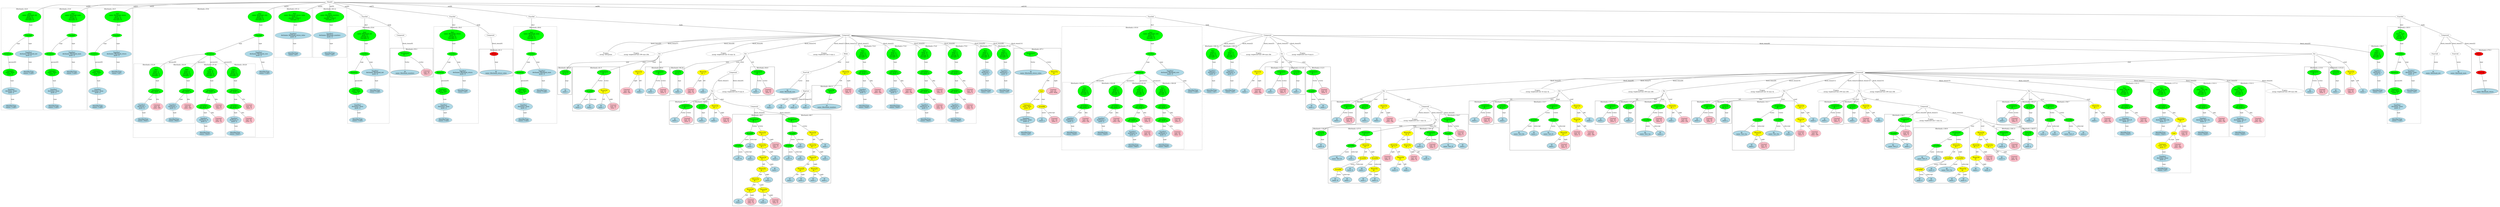 strict graph "" {
	graph [bb="0,0,21189,2100"];
	node [label="\N"];
	subgraph cluster2 {
		graph [bb="8,983.38,353,2023",
			label="filterbank.c:32:6",
			lheight=0.21,
			lp="180.5,2011.5",
			lwidth=1.25,
			style=dashed
		];
		7	[fillcolor=lightblue,
			height=0.74639,
			label="IdentifierType
names: ['void']",
			pos="91,1018.3",
			style="filled,dashed",
			width=1.9053];
		6	[fillcolor=lightblue,
			height=1.041,
			label="TypeDecl
declname: None
quals: []",
			pos="91,1175.8",
			style="filled,dashed",
			width=2.082];
		6 -- 7	[label=type,
			lp="103,1091.6",
			pos="91,1137.9 91,1109.4 91,1070.5 91,1045.2"];
		5	[fillcolor=green,
			height=1.041,
			label="Typename
name: None
quals: []",
			pos="79,1365.2",
			style="filled,dashed",
			width=1.6303];
		5 -- 6	[label=type,
			lp="97,1281",
			pos="81.342,1327.6 83.457,1294.6 86.551,1246.3 88.664,1213.3"];
		4	[fillcolor=green,
			height=0.5,
			label=ParamList,
			pos="63,1554.6",
			style="filled,dashed",
			width=1.3179];
		4 -- 5	[label="params[0]",
			lp="99,1470.4",
			pos="64.477,1536.3 67.053,1506.1 72.421,1443.2 75.86,1403"];
		3	[fillcolor=green,
			height=0.5,
			label=FuncDecl,
			pos="237,1743.9",
			style="filled,dashed",
			width=1.2457];
		3 -- 4	[label=args,
			lp="152.5,1659.8",
			pos="215.47,1727.9 190.64,1709.8 149.46,1677.8 120,1644.3 99.951,1621.4 81.936,1590.9 71.747,1572.3"];
		8	[fillcolor=lightblue,
			height=1.041,
			label="TypeDecl
declname: filterbank_init
quals: []",
			pos="237,1554.6",
			style="filled,dashed",
			width=3.0052];
		3 -- 8	[label=type,
			lp="249,1659.8",
			pos="237,1725.7 237,1695.5 237,1632.6 237,1592.3"];
		9	[fillcolor=lightblue,
			height=0.74639,
			label="IdentifierType
names: ['void']",
			pos="237,1365.2",
			style="filled,dashed",
			width=1.9053];
		8 -- 9	[label=type,
			lp="249,1470.4",
			pos="237,1517 237,1480.3 237,1424.6 237,1392.1"];
		2	[fillcolor=green,
			height=1.6303,
			label="Decl
name: filterbank_init
quals: []
storage: []
funcspec: []",
			pos="245,1933.3",
			style="filled,dashed",
			width=2.5731];
		2 -- 3	[label=type,
			lp="254,1849.1",
			pos="242.53,1874.6 240.88,1835.9 238.82,1787.5 237.74,1762.2"];
	}
	subgraph cluster10 {
		graph [bb="361,983.38,720,2023",
			label="filterbank.c:33:6",
			lheight=0.21,
			lp="540.5,2011.5",
			lwidth=1.25,
			style=dashed
		];
		15	[fillcolor=lightblue,
			height=0.74639,
			label="IdentifierType
names: ['void']",
			pos="444,1018.3",
			style="filled,dashed",
			width=1.9053];
		14	[fillcolor=lightblue,
			height=1.041,
			label="TypeDecl
declname: None
quals: []",
			pos="444,1175.8",
			style="filled,dashed",
			width=2.082];
		14 -- 15	[label=type,
			lp="456,1091.6",
			pos="444,1137.9 444,1109.4 444,1070.5 444,1045.2"];
		13	[fillcolor=green,
			height=1.041,
			label="Typename
name: None
quals: []",
			pos="432,1365.2",
			style="filled,dashed",
			width=1.6303];
		13 -- 14	[label=type,
			lp="450,1281",
			pos="434.34,1327.6 436.46,1294.6 439.55,1246.3 441.66,1213.3"];
		12	[fillcolor=green,
			height=0.5,
			label=ParamList,
			pos="416,1554.6",
			style="filled,dashed",
			width=1.3179];
		12 -- 13	[label="params[0]",
			lp="452,1470.4",
			pos="417.48,1536.3 420.05,1506.1 425.42,1443.2 428.86,1403"];
		11	[fillcolor=green,
			height=0.5,
			label=FuncDecl,
			pos="597,1743.9",
			style="filled,dashed",
			width=1.2457];
		11 -- 12	[label=args,
			lp="506.5,1659.8",
			pos="574.1,1728.1 547.71,1710.3 503.99,1678.6 473,1644.3 452.63,1621.7 434.71,1591.1 424.63,1572.4"];
		16	[fillcolor=lightblue,
			height=1.041,
			label="TypeDecl
declname: filterbank_main
quals: []",
			pos="597,1554.6",
			style="filled,dashed",
			width=3.2016];
		11 -- 16	[label=type,
			lp="609,1659.8",
			pos="597,1725.7 597,1695.5 597,1632.6 597,1592.3"];
		17	[fillcolor=lightblue,
			height=0.74639,
			label="IdentifierType
names: ['void']",
			pos="597,1365.2",
			style="filled,dashed",
			width=1.9053];
		16 -- 17	[label=type,
			lp="609,1470.4",
			pos="597,1517 597,1480.3 597,1424.6 597,1392.1"];
		10	[fillcolor=green,
			height=1.6303,
			label="Decl
name: filterbank_main
quals: []
storage: []
funcspec: []",
			pos="605,1933.3",
			style="filled,dashed",
			width=2.7499];
		10 -- 11	[label=type,
			lp="614,1849.1",
			pos="602.53,1874.6 600.88,1835.9 598.82,1787.5 597.74,1762.2"];
	}
	subgraph cluster18 {
		graph [bb="728,983.38,1093,2023",
			label="filterbank.c:34:5",
			lheight=0.21,
			lp="910.5,2011.5",
			lwidth=1.25,
			style=dashed
		];
		23	[fillcolor=lightblue,
			height=0.74639,
			label="IdentifierType
names: ['void']",
			pos="811,1018.3",
			style="filled,dashed",
			width=1.9053];
		22	[fillcolor=lightblue,
			height=1.041,
			label="TypeDecl
declname: None
quals: []",
			pos="811,1175.8",
			style="filled,dashed",
			width=2.082];
		22 -- 23	[label=type,
			lp="823,1091.6",
			pos="811,1137.9 811,1109.4 811,1070.5 811,1045.2"];
		21	[fillcolor=green,
			height=1.041,
			label="Typename
name: None
quals: []",
			pos="803,1365.2",
			style="filled,dashed",
			width=1.6303];
		21 -- 22	[label=type,
			lp="819,1281",
			pos="804.56,1327.6 805.97,1294.6 808.03,1246.3 809.44,1213.3"];
		20	[fillcolor=green,
			height=0.5,
			label=ParamList,
			pos="783,1554.6",
			style="filled,dashed",
			width=1.3179];
		20 -- 21	[label="params[0]",
			lp="821,1470.4",
			pos="784.85,1536.3 788.08,1506 794.82,1442.9 799.11,1402.6"];
		19	[fillcolor=green,
			height=0.5,
			label=FuncDecl,
			pos="967,1743.9",
			style="filled,dashed",
			width=1.2457];
		19 -- 20	[label=args,
			lp="873.5,1659.8",
			pos="943.52,1728.3 916.46,1710.6 871.66,1678.9 840,1644.3 819.5,1621.8 801.62,1591.2 791.58,1572.4"];
		24	[fillcolor=lightblue,
			height=1.041,
			label="TypeDecl
declname: filterbank_return
quals: []",
			pos="967,1554.6",
			style="filled,dashed",
			width=3.2802];
		19 -- 24	[label=type,
			lp="979,1659.8",
			pos="967,1725.7 967,1695.5 967,1632.6 967,1592.3"];
		25	[fillcolor=lightblue,
			height=0.74639,
			label="IdentifierType
names: ['int']",
			pos="967,1365.2",
			style="filled,dashed",
			width=1.8463];
		24 -- 25	[label=type,
			lp="979,1470.4",
			pos="967,1517 967,1480.3 967,1424.6 967,1392.1"];
		18	[fillcolor=green,
			height=1.6303,
			label="Decl
name: filterbank_return
quals: []
storage: []
funcspec: []",
			pos="975,1933.3",
			style="filled,dashed",
			width=2.8481];
		18 -- 19	[label=type,
			lp="984,1849.1",
			pos="972.53,1874.6 970.88,1835.9 968.82,1787.5 967.74,1762.2"];
	}
	subgraph cluster26 {
		graph [bb="1101,702.69,2304,2023",
			label="filterbank.c:35:6",
			lheight=0.21,
			lp="1702.5,2011.5",
			lwidth=1.25,
			style=dashed
		];
		subgraph cluster29 {
			graph [bb="1109,847.03,1362,1454.9",
				label="filterbank.c:35:29",
				lheight=0.21,
				lp="1235.5,1443.4",
				lwidth=1.35,
				style=dashed
			];
			32	[fillcolor=lightblue,
				height=0.74639,
				label="IdentifierType
names: ['float']",
				pos="1186,881.9",
				style="filled,dashed",
				width=1.9053];
			31	[fillcolor=lightblue,
				height=1.041,
				label="TypeDecl
declname: r
quals: []",
				pos="1174,1018.3",
				style="filled,dashed",
				width=1.591];
			31 -- 32	[label=type,
				lp="1192,955.27",
				pos="1177.3,980.54 1179.3,957.85 1181.9,929.29 1183.7,908.93"];
			30	[fillcolor=green,
				height=0.74639,
				label="ArrayDecl
dim_quals: []",
				pos="1290,1175.8",
				style="filled,dashed",
				width=1.7678];
			30 -- 31	[label=type,
				lp="1244,1091.6",
				pos="1271.4,1149.8 1251.6,1123.4 1220.4,1081.5 1198.7,1052.3"];
			33	[fillcolor=pink,
				height=1.041,
				label="Constant
type: int
value: 256",
				pos="1302,1018.3",
				style="filled,dashed",
				width=1.4535];
			30 -- 33	[label=dim,
				lp="1308,1091.6",
				pos="1292,1148.8 1294,1123.3 1297,1084.4 1299.2,1055.9"];
			29	[fillcolor=green,
				height=1.6303,
				label="Decl
name: r
quals: []
storage: []
funcspec: []",
				pos="1295,1365.2",
				style="filled,dashed",
				width=1.591];
			29 -- 30	[label=type,
				lp="1305,1281",
				pos="1293.5,1306.4 1292.5,1271.8 1291.4,1229.5 1290.7,1202.8"];
		}
		subgraph cluster34 {
			graph [bb="1370,847.03,1626,1454.9",
				label="filterbank.c:36:29",
				lheight=0.21,
				lp="1498,1443.4",
				lwidth=1.35,
				style=dashed
			];
			37	[fillcolor=lightblue,
				height=0.74639,
				label="IdentifierType
names: ['float']",
				pos="1447,881.9",
				style="filled,dashed",
				width=1.9053];
			36	[fillcolor=lightblue,
				height=1.041,
				label="TypeDecl
declname: y
quals: []",
				pos="1437,1018.3",
				style="filled,dashed",
				width=1.6303];
			36 -- 37	[label=type,
				lp="1454,955.27",
				pos="1439.7,980.54 1441.4,957.85 1443.5,929.29 1445.1,908.93"];
			35	[fillcolor=green,
				height=0.74639,
				label="ArrayDecl
dim_quals: []",
				pos="1554,1175.8",
				style="filled,dashed",
				width=1.7678];
			35 -- 36	[label=type,
				lp="1508,1091.6",
				pos="1535.2,1149.8 1515.3,1123.4 1483.8,1081.5 1461.9,1052.3"];
			38	[fillcolor=pink,
				height=1.041,
				label="Constant
type: int
value: 256",
				pos="1566,1018.3",
				style="filled,dashed",
				width=1.4535];
			35 -- 38	[label=dim,
				lp="1572,1091.6",
				pos="1556,1148.8 1558,1123.3 1561,1084.4 1563.2,1055.9"];
			34	[fillcolor=green,
				height=1.6303,
				label="Decl
name: y
quals: []
storage: []
funcspec: []",
				pos="1558,1365.2",
				style="filled,dashed",
				width=1.591];
			34 -- 35	[label=type,
				lp="1569,1281",
				pos="1556.8,1306.4 1556,1271.8 1555.1,1229.5 1554.6,1202.8"];
		}
		subgraph cluster39 {
			graph [bb="1634,710.69,1888,1454.9",
				label="filterbank.c:37:29",
				lheight=0.21,
				lp="1761,1443.4",
				lwidth=1.35,
				style=dashed
			];
			43	[fillcolor=lightblue,
				height=0.74639,
				label="IdentifierType
names: ['float']",
				pos="1711,745.56",
				style="filled,dashed",
				width=1.9053];
			42	[fillcolor=lightblue,
				height=1.041,
				label="TypeDecl
declname: H
quals: []",
				pos="1706,881.9",
				style="filled,dashed",
				width=1.6892];
			42 -- 43	[label=type,
				lp="1721,818.93",
				pos="1707.4,844.19 1708.2,821.51 1709.3,792.94 1710,772.58"];
			41	[fillcolor=green,
				height=0.74639,
				label="ArrayDecl
dim_quals: []",
				pos="1706,1018.3",
				style="filled,dashed",
				width=1.7678];
			41 -- 42	[label=type,
				lp="1718,955.27",
				pos="1706,991.35 1706,970.91 1706,942.16 1706,919.39"];
			44	[fillcolor=pink,
				height=1.041,
				label="Constant
type: int
value: 32",
				pos="1832,881.9",
				style="filled,dashed",
				width=1.316];
			41 -- 44	[label=dim,
				lp="1780,955.27",
				pos="1728.8,992.92 1750,970.39 1781.4,936.82 1804.1,912.69"];
			40	[fillcolor=green,
				height=0.74639,
				label="ArrayDecl
dim_quals: []",
				pos="1780,1175.8",
				style="filled,dashed",
				width=1.7678];
			40 -- 41	[label=type,
				lp="1755,1091.6",
				pos="1767.8,1149.1 1754,1120.2 1731.8,1073.5 1718.1,1044.7"];
			45	[fillcolor=pink,
				height=1.041,
				label="Constant
type: int
value: 8",
				pos="1834,1018.3",
				style="filled,dashed",
				width=1.2767];
			40 -- 45	[label=dim,
				lp="1822,1091.6",
				pos="1788.9,1149.1 1797.9,1123.3 1811.7,1083.4 1821.7,1054.6"];
			39	[fillcolor=green,
				height=1.6303,
				label="Decl
name: H
quals: []
storage: []
funcspec: []",
				pos="1780,1365.2",
				style="filled,dashed",
				width=1.591];
			39 -- 40	[label=type,
				lp="1792,1281",
				pos="1780,1306.4 1780,1271.8 1780,1229.5 1780,1202.8"];
		}
		subgraph cluster46 {
			graph [bb="1896,710.69,2150,1454.9",
				label="filterbank.c:38:29",
				lheight=0.21,
				lp="2023,1443.4",
				lwidth=1.35,
				style=dashed
			];
			50	[fillcolor=lightblue,
				height=0.74639,
				label="IdentifierType
names: ['float']",
				pos="1973,745.56",
				style="filled,dashed",
				width=1.9053];
			49	[fillcolor=lightblue,
				height=1.041,
				label="TypeDecl
declname: F
quals: []",
				pos="1968,881.9",
				style="filled,dashed",
				width=1.6499];
			49 -- 50	[label=type,
				lp="1983,818.93",
				pos="1969.4,844.19 1970.2,821.51 1971.3,792.94 1972,772.58"];
			48	[fillcolor=green,
				height=0.74639,
				label="ArrayDecl
dim_quals: []",
				pos="1968,1018.3",
				style="filled,dashed",
				width=1.7678];
			48 -- 49	[label=type,
				lp="1980,955.27",
				pos="1968,991.35 1968,970.91 1968,942.16 1968,919.39"];
			51	[fillcolor=pink,
				height=1.041,
				label="Constant
type: int
value: 32",
				pos="2093,881.9",
				style="filled,dashed",
				width=1.316];
			48 -- 51	[label=dim,
				lp="2042,955.27",
				pos="1990.6,992.92 2011.6,970.39 2042.8,936.82 2065.3,912.69"];
			47	[fillcolor=green,
				height=0.74639,
				label="ArrayDecl
dim_quals: []",
				pos="1968,1175.8",
				style="filled,dashed",
				width=1.7678];
			47 -- 48	[label=type,
				lp="1980,1091.6",
				pos="1968,1148.8 1968,1120.1 1968,1074.1 1968,1045.4"];
			52	[fillcolor=pink,
				height=1.041,
				label="Constant
type: int
value: 8",
				pos="2096,1018.3",
				style="filled,dashed",
				width=1.2767];
			47 -- 52	[label=dim,
				lp="2051,1091.6",
				pos="1988.3,1150.2 2010.6,1123 2046.6,1079.3 2070.8,1049.9"];
			46	[fillcolor=green,
				height=1.6303,
				label="Decl
name: F
quals: []
storage: []
funcspec: []",
				pos="1964,1365.2",
				style="filled,dashed",
				width=1.591];
			46 -- 47	[label=type,
				lp="1978,1281",
				pos="1965.2,1306.4 1966,1271.8 1966.9,1229.5 1967.4,1202.8"];
		}
		28	[fillcolor=green,
			height=0.5,
			label=ParamList,
			pos="1780,1554.6",
			style="filled,dashed",
			width=1.3179];
		28 -- 29	[label="params[0]",
			lp="1434,1470.4",
			pos="1732.7,1552.1 1651.6,1547.6 1483.3,1529.2 1366,1454.9 1350.2,1444.8 1336.3,1430.1 1325.1,1415.4"];
		28 -- 34	[label="params[1]",
			lp="1685,1470.4",
			pos="1753.6,1539.5 1722.2,1522.1 1669.2,1490.3 1630,1454.9 1616.3,1442.5 1603.1,1427.4 1591.8,1413.2"];
		28 -- 39	[label="params[2]",
			lp="1808,1470.4",
			pos="1780,1536.3 1780,1511 1780,1462.8 1780,1424.1"];
		28 -- 46	[label="params[3]",
			lp="1912,1470.4",
			pos="1799.5,1538.1 1822.6,1519.4 1861.7,1486.5 1892,1454.9 1904.8,1441.6 1917.8,1426.2 1929.1,1412.1"];
		27	[fillcolor=green,
			height=0.5,
			label=FuncDecl,
			pos="2184,1743.9",
			style="filled,dashed",
			width=1.2457];
		27 -- 28	[label=args,
			lp="2030.5,1659.8",
			pos="2155.6,1729.8 2081.6,1695.5 1883.5,1603.6 1808.9,1569"];
		53	[fillcolor=lightblue,
			height=1.041,
			label="TypeDecl
declname: filterbank_core
quals: []",
			pos="2184,1554.6",
			style="filled,dashed",
			width=3.1034];
		27 -- 53	[label=type,
			lp="2196,1659.8",
			pos="2184,1725.7 2184,1695.5 2184,1632.6 2184,1592.3"];
		54	[fillcolor=lightblue,
			height=0.74639,
			label="IdentifierType
names: ['void']",
			pos="2227,1365.2",
			style="filled,dashed",
			width=1.9053];
		53 -- 54	[label=type,
			lp="2217,1470.4",
			pos="2192.4,1517 2200.8,1480.3 2213.6,1424.6 2221,1392.1"];
		26	[fillcolor=green,
			height=1.6303,
			label="Decl
name: filterbank_core
quals: []
storage: []
funcspec: []",
			pos="2192,1933.3",
			style="filled,dashed",
			width=2.6713];
		26 -- 27	[label=type,
			lp="2201,1849.1",
			pos="2189.5,1874.6 2187.9,1835.9 2185.8,1787.5 2184.7,1762.2"];
	}
	subgraph cluster55 {
		graph [bb="2312,1519.7,2616,2023",
			label="filterbank.c:45:12",
			lheight=0.21,
			lp="2464,2011.5",
			lwidth=1.35,
			style=dashed
		];
		57	[fillcolor=lightblue,
			height=0.74639,
			label="IdentifierType
names: ['int']",
			pos="2464,1554.6",
			style="filled,dashed",
			width=1.8463];
		56	[fillcolor=lightblue,
			height=1.041,
			label="TypeDecl
declname: filterbank_return_value
quals: []",
			pos="2464,1743.9",
			style="filled,dashed",
			width=3.9873];
		56 -- 57	[label=type,
			lp="2476,1659.8",
			pos="2464,1706.4 2464,1669.6 2464,1613.9 2464,1581.5"];
		55	[fillcolor=green,
			height=1.6303,
			label="Decl
name: filterbank_return_value
quals: []
storage: ['static']
funcspec: []",
			pos="2472,1933.3",
			style="filled,dashed",
			width=3.5552];
		55 -- 56	[label=type,
			lp="2481,1849.1",
			pos="2469.5,1874.6 2468.2,1844.3 2466.7,1808 2465.6,1781.6"];
	}
	subgraph cluster58 {
		graph [bb="2624,1519.7,2898,2023",
			label="filterbank.c:46:12",
			lheight=0.21,
			lp="2761,2011.5",
			lwidth=1.35,
			style=dashed
		];
		60	[fillcolor=lightblue,
			height=0.74639,
			label="IdentifierType
names: ['int']",
			pos="2761,1554.6",
			style="filled,dashed",
			width=1.8463];
		59	[fillcolor=lightblue,
			height=1.041,
			label="TypeDecl
declname: filterbank_numiters
quals: []",
			pos="2761,1743.9",
			style="filled,dashed",
			width=3.5945];
		59 -- 60	[label=type,
			lp="2773,1659.8",
			pos="2761,1706.4 2761,1669.6 2761,1613.9 2761,1581.5"];
		58	[fillcolor=green,
			height=1.6303,
			label="Decl
name: filterbank_numiters
quals: []
storage: ['static']
funcspec: []",
			pos="2761,1933.3",
			style="filled,dashed",
			width=3.1623];
		58 -- 59	[label=type,
			lp="2773,1849.1",
			pos="2761,1874.6 2761,1844.3 2761,1808 2761,1781.6"];
	}
	subgraph cluster62 {
		graph [bb="2906,847.03,3251,1833.6",
			label="filterbank.c:53:6",
			lheight=0.21,
			lp="3078.5,1822.1",
			lwidth=1.25,
			style=dashed
		];
		67	[fillcolor=lightblue,
			height=0.74639,
			label="IdentifierType
names: ['void']",
			pos="2989,881.9",
			style="filled,dashed",
			width=1.9053];
		66	[fillcolor=lightblue,
			height=1.041,
			label="TypeDecl
declname: None
quals: []",
			pos="2989,1018.3",
			style="filled,dashed",
			width=2.082];
		66 -- 67	[label=type,
			lp="3001,955.27",
			pos="2989,980.54 2989,957.85 2989,929.29 2989,908.93"];
		65	[fillcolor=green,
			height=1.041,
			label="Typename
name: None
quals: []",
			pos="2981,1175.8",
			style="filled,dashed",
			width=1.6303];
		65 -- 66	[label=type,
			lp="2998,1091.6",
			pos="2982.9,1138.3 2984.2,1113.5 2985.8,1080.6 2987.1,1055.8"];
		64	[fillcolor=green,
			height=0.5,
			label=ParamList,
			pos="2961,1365.2",
			style="filled,dashed",
			width=1.3179];
		64 -- 65	[label="params[0]",
			lp="2999,1281",
			pos="2962.8,1346.9 2966.1,1316.6 2972.8,1253.5 2977.1,1213.2"];
		63	[fillcolor=green,
			height=0.5,
			label=FuncDecl,
			pos="3048,1554.6",
			style="filled,dashed",
			width=1.2457];
		63 -- 64	[label=args,
			lp="3024.5,1470.4",
			pos="3040.1,1536.6 3023.6,1500.9 2985.3,1418.5 2968.8,1383"];
		68	[fillcolor=lightblue,
			height=1.041,
			label="TypeDecl
declname: filterbank_init
quals: []",
			pos="3135,1365.2",
			style="filled,dashed",
			width=3.0052];
		63 -- 68	[label=type,
			lp="3101,1470.4",
			pos="3055.9,1536.6 3069.9,1506.4 3099.4,1442.8 3118.2,1402.4"];
		69	[fillcolor=lightblue,
			height=0.74639,
			label="IdentifierType
names: ['void']",
			pos="3135,1175.8",
			style="filled,dashed",
			width=1.9053];
		68 -- 69	[label=type,
			lp="3147,1281",
			pos="3135,1327.6 3135,1290.9 3135,1235.2 3135,1202.7"];
		62	[fillcolor=green,
			height=1.6303,
			label="Decl
name: filterbank_init
quals: []
storage: []
funcspec: []",
			pos="3048,1743.9",
			style="filled,dashed",
			width=2.5731];
		62 -- 63	[label=type,
			lp="3060,1659.8",
			pos="3048,1685.2 3048,1646.5 3048,1598.1 3048,1572.8"];
	}
	subgraph cluster71 {
		graph [bb="3259,1319.7,3613,1612.4",
			label="filterbank.c:55:3",
			lheight=0.21,
			lp="3436,1600.9",
			lwidth=1.25
		];
		72	[fillcolor=lightblue,
			height=0.74639,
			label="ID
name: filterbank_numiters",
			pos="3381,1365.2",
			style=filled,
			width=3.1623];
		71	[fillcolor=green,
			height=0.74639,
			label="Assignment
op: =",
			pos="3381,1554.6",
			style=filled,
			width=1.6106];
		71 -- 72	[label=lvalue,
			lp="3398,1470.4",
			pos="3381,1527.5 3381,1491.8 3381,1428.1 3381,1392.3"];
		73	[fillcolor=pink,
			height=1.041,
			label="Constant
type: int
value: 2",
			pos="3559,1365.2",
			style=filled,
			width=1.2767];
		71 -- 73	[label=rvalue,
			lp="3513,1470.4",
			pos="3413.6,1532.1 3440,1513.6 3477,1485.3 3504,1454.9 3518.7,1438.3 3531.8,1417.4 3541.6,1400"];
	}
	subgraph cluster75 {
		graph [bb="3621,847.03,3986,1833.6",
			label="filterbank.c:59:5",
			lheight=0.21,
			lp="3803.5,1822.1",
			lwidth=1.25,
			style=dashed
		];
		80	[fillcolor=lightblue,
			height=0.74639,
			label="IdentifierType
names: ['void']",
			pos="3704,881.9",
			style="filled,dashed",
			width=1.9053];
		79	[fillcolor=lightblue,
			height=1.041,
			label="TypeDecl
declname: None
quals: []",
			pos="3704,1018.3",
			style="filled,dashed",
			width=2.082];
		79 -- 80	[label=type,
			lp="3716,955.27",
			pos="3704,980.54 3704,957.85 3704,929.29 3704,908.93"];
		78	[fillcolor=green,
			height=1.041,
			label="Typename
name: None
quals: []",
			pos="3696,1175.8",
			style="filled,dashed",
			width=1.6303];
		78 -- 79	[label=type,
			lp="3713,1091.6",
			pos="3697.9,1138.3 3699.2,1113.5 3700.8,1080.6 3702.1,1055.8"];
		77	[fillcolor=green,
			height=0.5,
			label=ParamList,
			pos="3676,1365.2",
			style="filled,dashed",
			width=1.3179];
		77 -- 78	[label="params[0]",
			lp="3714,1281",
			pos="3677.8,1346.9 3681.1,1316.6 3687.8,1253.5 3692.1,1213.2"];
		76	[fillcolor=green,
			height=0.5,
			label=FuncDecl,
			pos="3773,1554.6",
			style="filled,dashed",
			width=1.2457];
		76 -- 77	[label=args,
			lp="3745.5,1470.4",
			pos="3764.2,1536.6 3745.8,1500.9 3703.1,1418.5 3684.7,1383"];
		81	[fillcolor=lightblue,
			height=1.041,
			label="TypeDecl
declname: filterbank_return
quals: []",
			pos="3860,1365.2",
			style="filled,dashed",
			width=3.2802];
		76 -- 81	[label=type,
			lp="3826,1470.4",
			pos="3780.9,1536.6 3794.9,1506.4 3824.4,1442.8 3843.2,1402.4"];
		82	[fillcolor=lightblue,
			height=0.74639,
			label="IdentifierType
names: ['int']",
			pos="3860,1175.8",
			style="filled,dashed",
			width=1.8463];
		81 -- 82	[label=type,
			lp="3872,1281",
			pos="3860,1327.6 3860,1290.9 3860,1235.2 3860,1202.7"];
		75	[fillcolor=green,
			height=1.6303,
			label="Decl
name: filterbank_return
quals: []
storage: []
funcspec: []",
			pos="3773,1743.9",
			style="filled,dashed",
			width=2.8481];
		75 -- 76	[label=type,
			lp="3785,1659.8",
			pos="3773,1685.2 3773,1646.5 3773,1598.1 3773,1572.8"];
	}
	subgraph cluster84 {
		graph [bb="3994,1330.3,4266,1603.6",
			label="filterbank.c:61:3",
			lheight=0.21,
			lp="4130,1592.1",
			lwidth=1.25
		];
		85	[fillcolor=lightblue,
			height=0.74639,
			label="ID
name: filterbank_return_value",
			pos="4130,1365.2",
			style=filled,
			width=3.5552];
		84	[fillcolor=red,
			height=0.5,
			label=Return,
			pos="4113,1554.6",
			style=filled,
			width=0.95686];
		84 -- 85	[label=expr,
			lp="4133.5,1470.4",
			pos="4114.6,1536.3 4117.6,1503.3 4124.1,1431.2 4127.6,1392.3"];
	}
	subgraph cluster87 {
		graph [bb="4274,847.03,4633,1833.6",
			label="filterbank.c:69:6",
			lheight=0.21,
			lp="4453.5,1822.1",
			lwidth=1.25,
			style=dashed
		];
		92	[fillcolor=lightblue,
			height=0.74639,
			label="IdentifierType
names: ['void']",
			pos="4357,881.9",
			style="filled,dashed",
			width=1.9053];
		91	[fillcolor=lightblue,
			height=1.041,
			label="TypeDecl
declname: None
quals: []",
			pos="4357,1018.3",
			style="filled,dashed",
			width=2.082];
		91 -- 92	[label=type,
			lp="4369,955.27",
			pos="4357,980.54 4357,957.85 4357,929.29 4357,908.93"];
		90	[fillcolor=green,
			height=1.041,
			label="Typename
name: None
quals: []",
			pos="4349,1175.8",
			style="filled,dashed",
			width=1.6303];
		90 -- 91	[label=type,
			lp="4366,1091.6",
			pos="4350.9,1138.3 4352.2,1113.5 4353.8,1080.6 4355.1,1055.8"];
		89	[fillcolor=green,
			height=0.5,
			label=ParamList,
			pos="4329,1365.2",
			style="filled,dashed",
			width=1.3179];
		89 -- 90	[label="params[0]",
			lp="4367,1281",
			pos="4330.8,1346.9 4334.1,1316.6 4340.8,1253.5 4345.1,1213.2"];
		88	[fillcolor=green,
			height=0.5,
			label=FuncDecl,
			pos="4422,1554.6",
			style="filled,dashed",
			width=1.2457];
		88 -- 89	[label=args,
			lp="4395.5,1470.4",
			pos="4413.6,1536.6 4395.9,1500.9 4355,1418.5 4337.3,1383"];
		93	[fillcolor=lightblue,
			height=1.041,
			label="TypeDecl
declname: filterbank_main
quals: []",
			pos="4510,1365.2",
			style="filled,dashed",
			width=3.2016];
		88 -- 93	[label=type,
			lp="4476,1470.4",
			pos="4430,1536.6 4444.1,1506.4 4474,1442.8 4493,1402.4"];
		94	[fillcolor=lightblue,
			height=0.74639,
			label="IdentifierType
names: ['void']",
			pos="4510,1175.8",
			style="filled,dashed",
			width=1.9053];
		93 -- 94	[label=type,
			lp="4522,1281",
			pos="4510,1327.6 4510,1290.9 4510,1235.2 4510,1202.7"];
		87	[fillcolor=green,
			height=1.6303,
			label="Decl
name: filterbank_main
quals: []
storage: []
funcspec: []",
			pos="4422,1743.9",
			style="filled,dashed",
			width=2.7499];
		87 -- 88	[label=type,
			lp="4434,1659.8",
			pos="4422,1685.2 4422,1646.5 4422,1598.1 4422,1572.8"];
	}
	subgraph cluster97 {
		graph [bb="7163,983.38,7416,1644.3",
			label="filterbank.c:72:9",
			lheight=0.21,
			lp="7289.5,1632.8",
			lwidth=1.25,
			style=dashed
		];
		100	[fillcolor=lightblue,
			height=0.74639,
			label="IdentifierType
names: ['float']",
			pos="7240,1018.3",
			style="filled,dashed",
			width=1.9053];
		99	[fillcolor=lightblue,
			height=1.041,
			label="TypeDecl
declname: r
quals: []",
			pos="7228,1175.8",
			style="filled,dashed",
			width=1.591];
		99 -- 100	[label=type,
			lp="7247,1091.6",
			pos="7230.8,1138.3 7233,1109.8 7236,1070.8 7238,1045.3"];
		98	[fillcolor=green,
			height=0.74639,
			label="ArrayDecl
dim_quals: []",
			pos="7235,1365.2",
			style="filled,dashed",
			width=1.7678];
		98 -- 99	[label=type,
			lp="7245,1281",
			pos="7234,1338.1 7232.8,1305.8 7230.7,1250.3 7229.4,1213.6"];
		101	[fillcolor=pink,
			height=1.041,
			label="Constant
type: int
value: 256",
			pos="7356,1175.8",
			style="filled,dashed",
			width=1.4535];
		98 -- 101	[label=dim,
			lp="7303,1281",
			pos="7251.3,1338.9 7272.8,1305.7 7310.6,1247.1 7334.4,1210.2"];
		97	[fillcolor=green,
			height=1.6303,
			label="Decl
name: r
quals: []
storage: []
funcspec: []",
			pos="7231,1554.6",
			style="filled,dashed",
			width=1.591];
		97 -- 98	[label=type,
			lp="7245,1470.4",
			pos="7232.2,1495.8 7233,1461.2 7233.9,1418.9 7234.4,1392.2"];
	}
	subgraph cluster102 {
		graph [bb="7424,983.38,7680,1644.3",
			label="filterbank.c:73:9",
			lheight=0.21,
			lp="7552,1632.8",
			lwidth=1.25,
			style=dashed
		];
		105	[fillcolor=lightblue,
			height=0.74639,
			label="IdentifierType
names: ['float']",
			pos="7501,1018.3",
			style="filled,dashed",
			width=1.9053];
		104	[fillcolor=lightblue,
			height=1.041,
			label="TypeDecl
declname: y
quals: []",
			pos="7491,1175.8",
			style="filled,dashed",
			width=1.6303];
		104 -- 105	[label=type,
			lp="7509,1091.6",
			pos="7493.3,1138.3 7495.2,1109.8 7497.7,1070.8 7499.3,1045.3"];
		103	[fillcolor=green,
			height=0.74639,
			label="ArrayDecl
dim_quals: []",
			pos="7496,1365.2",
			style="filled,dashed",
			width=1.7678];
		103 -- 104	[label=type,
			lp="7506,1281",
			pos="7495.3,1338.1 7494.4,1305.8 7493,1250.3 7492,1213.6"];
		106	[fillcolor=pink,
			height=1.041,
			label="Constant
type: int
value: 256",
			pos="7620,1175.8",
			style="filled,dashed",
			width=1.4535];
		103 -- 106	[label=dim,
			lp="7566,1281",
			pos="7512.7,1338.9 7534.8,1305.6 7573.7,1246.7 7598.1,1209.9"];
		102	[fillcolor=green,
			height=1.6303,
			label="Decl
name: y
quals: []
storage: []
funcspec: []",
			pos="7492,1554.6",
			style="filled,dashed",
			width=1.591];
		102 -- 103	[label=type,
			lp="7506,1470.4",
			pos="7493.2,1495.8 7494,1461.2 7494.9,1418.9 7495.4,1392.2"];
	}
	subgraph cluster107 {
		graph [bb="7688,847.03,7942,1644.3",
			label="filterbank.c:74:9",
			lheight=0.21,
			lp="7815,1632.8",
			lwidth=1.25,
			style=dashed
		];
		111	[fillcolor=lightblue,
			height=0.74639,
			label="IdentifierType
names: ['float']",
			pos="7765,881.9",
			style="filled,dashed",
			width=1.9053];
		110	[fillcolor=lightblue,
			height=1.041,
			label="TypeDecl
declname: H
quals: []",
			pos="7760,1018.3",
			style="filled,dashed",
			width=1.6892];
		110 -- 111	[label=type,
			lp="7775,955.27",
			pos="7761.4,980.54 7762.2,957.85 7763.3,929.29 7764,908.93"];
		109	[fillcolor=green,
			height=0.74639,
			label="ArrayDecl
dim_quals: []",
			pos="7760,1175.8",
			style="filled,dashed",
			width=1.7678];
		109 -- 110	[label=type,
			lp="7772,1091.6",
			pos="7760,1148.8 7760,1123.3 7760,1084.4 7760,1055.9"];
		112	[fillcolor=pink,
			height=1.041,
			label="Constant
type: int
value: 32",
			pos="7886,1018.3",
			style="filled,dashed",
			width=1.316];
		109 -- 112	[label=dim,
			lp="7842,1091.6",
			pos="7780,1150.2 7801.9,1123.1 7837.1,1079.6 7860.9,1050.2"];
		108	[fillcolor=green,
			height=0.74639,
			label="ArrayDecl
dim_quals: []",
			pos="7760,1365.2",
			style="filled,dashed",
			width=1.7678];
		108 -- 109	[label=type,
			lp="7772,1281",
			pos="7760,1338.1 7760,1302.4 7760,1238.7 7760,1202.9"];
		113	[fillcolor=pink,
			height=1.041,
			label="Constant
type: int
value: 8",
			pos="7888,1175.8",
			style="filled,dashed",
			width=1.2767];
		108 -- 113	[label=dim,
			lp="7839,1281",
			pos="7779.2,1339.4 7794.2,1319.7 7815.5,1291.3 7833,1265.5 7845.2,1247.5 7858.1,1226.9 7868.3,1210.1"];
		107	[fillcolor=green,
			height=1.6303,
			label="Decl
name: H
quals: []
storage: []
funcspec: []",
			pos="7756,1554.6",
			style="filled,dashed",
			width=1.591];
		107 -- 108	[label=type,
			lp="7770,1470.4",
			pos="7757.2,1495.8 7758,1461.2 7758.9,1418.9 7759.4,1392.2"];
	}
	subgraph cluster114 {
		graph [bb="7950,847.03,8204,1644.3",
			label="filterbank.c:75:9",
			lheight=0.21,
			lp="8077,1632.8",
			lwidth=1.25,
			style=dashed
		];
		118	[fillcolor=lightblue,
			height=0.74639,
			label="IdentifierType
names: ['float']",
			pos="8027,881.9",
			style="filled,dashed",
			width=1.9053];
		117	[fillcolor=lightblue,
			height=1.041,
			label="TypeDecl
declname: F
quals: []",
			pos="8022,1018.3",
			style="filled,dashed",
			width=1.6499];
		117 -- 118	[label=type,
			lp="8037,955.27",
			pos="8023.4,980.54 8024.2,957.85 8025.3,929.29 8026,908.93"];
		116	[fillcolor=green,
			height=0.74639,
			label="ArrayDecl
dim_quals: []",
			pos="8022,1175.8",
			style="filled,dashed",
			width=1.7678];
		116 -- 117	[label=type,
			lp="8034,1091.6",
			pos="8022,1148.8 8022,1123.3 8022,1084.4 8022,1055.9"];
		119	[fillcolor=pink,
			height=1.041,
			label="Constant
type: int
value: 32",
			pos="8147,1018.3",
			style="filled,dashed",
			width=1.316];
		116 -- 119	[label=dim,
			lp="8103,1091.6",
			pos="8041.8,1150.2 8063.6,1123.1 8098.5,1079.6 8122.1,1050.2"];
		115	[fillcolor=green,
			height=0.74639,
			label="ArrayDecl
dim_quals: []",
			pos="8022,1365.2",
			style="filled,dashed",
			width=1.7678];
		115 -- 116	[label=type,
			lp="8034,1281",
			pos="8022,1338.1 8022,1302.4 8022,1238.7 8022,1202.9"];
		120	[fillcolor=pink,
			height=1.041,
			label="Constant
type: int
value: 8",
			pos="8150,1175.8",
			style="filled,dashed",
			width=1.2767];
		115 -- 120	[label=dim,
			lp="8101,1281",
			pos="8041.2,1339.4 8056.2,1319.7 8077.5,1291.3 8095,1265.5 8107.2,1247.5 8120.1,1226.9 8130.3,1210.1"];
		114	[fillcolor=green,
			height=1.6303,
			label="Decl
name: F
quals: []
storage: []
funcspec: []",
			pos="8018,1554.6",
			style="filled,dashed",
			width=1.591];
		114 -- 115	[label=type,
			lp="8032,1470.4",
			pos="8019.2,1495.8 8020,1461.2 8020.9,1418.9 8021.4,1392.2"];
	}
	subgraph cluster121 {
		graph [bb="8212,1140.9,8360,1644.3",
			label="filterbank.c:77:7",
			lheight=0.21,
			lp="8286,1632.8",
			lwidth=1.25,
			style=dashed
		];
		123	[fillcolor=lightblue,
			height=0.74639,
			label="IdentifierType
names: ['int']",
			pos="8286,1175.8",
			style="filled,dashed",
			width=1.8463];
		122	[fillcolor=lightblue,
			height=1.041,
			label="TypeDecl
declname: i
quals: []",
			pos="8284,1365.2",
			style="filled,dashed",
			width=1.5713];
		122 -- 123	[label=type,
			lp="8297,1281",
			pos="8284.4,1327.6 8284.8,1290.9 8285.4,1235.2 8285.7,1202.7"];
		121	[fillcolor=green,
			height=1.6303,
			label="Decl
name: i
quals: []
storage: []
funcspec: []",
			pos="8281,1554.6",
			style="filled,dashed",
			width=1.591];
		121 -- 122	[label=type,
			lp="8295,1470.4",
			pos="8281.9,1495.8 8282.4,1465.5 8283,1429.3 8283.4,1402.8"];
	}
	subgraph cluster124 {
		graph [bb="8368,1140.9,8516,1644.3",
			label="filterbank.c:77:10",
			lheight=0.21,
			lp="8442,1632.8",
			lwidth=1.35,
			style=dashed
		];
		126	[fillcolor=lightblue,
			height=0.74639,
			label="IdentifierType
names: ['int']",
			pos="8442,1175.8",
			style="filled,dashed",
			width=1.8463];
		125	[fillcolor=lightblue,
			height=1.041,
			label="TypeDecl
declname: j
quals: []",
			pos="8440,1365.2",
			style="filled,dashed",
			width=1.5713];
		125 -- 126	[label=type,
			lp="8453,1281",
			pos="8440.4,1327.6 8440.8,1290.9 8441.4,1235.2 8441.7,1202.7"];
		124	[fillcolor=green,
			height=1.6303,
			label="Decl
name: j
quals: []
storage: []
funcspec: []",
			pos="8437,1554.6",
			style="filled,dashed",
			width=1.591];
		124 -- 125	[label=type,
			lp="8451,1470.4",
			pos="8437.9,1495.8 8438.4,1465.5 8439,1429.3 8439.4,1402.8"];
	}
	subgraph cluster129 {
		graph [bb="5394,1130.3,5602,1423.1",
			label="filterbank.c:80:9",
			lheight=0.21,
			lp="5498,1411.6",
			lwidth=1.25
		];
		130	[fillcolor=lightblue,
			height=0.74639,
			label="ID
name: i",
			pos="5443,1175.8",
			style=filled,
			width=1.1392];
		129	[fillcolor=green,
			height=0.74639,
			label="Assignment
op: =",
			pos="5518,1365.2",
			style=filled,
			width=1.6106];
		129 -- 130	[label=lvalue,
			lp="5505,1281",
			pos="5507.7,1338.5 5493.4,1302.6 5467.4,1237.9 5453.1,1202.2"];
		131	[fillcolor=pink,
			height=1.041,
			label="Constant
type: int
value: 0",
			pos="5548,1175.8",
			style=filled,
			width=1.2767];
		129 -- 131	[label=rvalue,
			lp="5550,1281",
			pos="5522.2,1338.1 5527.4,1305.7 5536.3,1250 5542.2,1213.3"];
	}
	subgraph cluster135 {
		graph [bb="4641,1140.9,4754,1423.1",
			label="filterbank.c:80:25",
			lheight=0.21,
			lp="4697.5,1411.6",
			lwidth=1.35
		];
		136	[fillcolor=lightblue,
			height=0.74639,
			label="ID
name: i",
			pos="4699,1175.8",
			style=filled,
			width=1.1392];
		135	[fillcolor=green,
			height=0.74639,
			label="UnaryOp
op: p++",
			pos="4699,1365.2",
			style=filled,
			width=1.316];
		135 -- 136	[label=expr,
			lp="4711.5,1281",
			pos="4699,1338.1 4699,1302.4 4699,1238.7 4699,1202.9"];
	}
	subgraph cluster137 {
		graph [bb="4762,972.77,5172,1423.1",
			label="filterbank.c:81:5",
			lheight=0.21,
			lp="4967,1411.6",
			lwidth=1.25
		];
		139	[fillcolor=lightblue,
			height=0.74639,
			label="ID
name: r",
			pos="4812,1018.3",
			style=filled,
			width=1.1589];
		138	[fillcolor=green,
			height=0.5,
			label=ArrayRef,
			pos="4913,1175.8",
			style=filled,
			width=1.2277];
		138 -- 139	[label=name,
			lp="4878.5,1091.6",
			pos="4902.2,1158.2 4884.3,1130.6 4848.4,1075.3 4827.7,1043.4"];
		140	[fillcolor=lightblue,
			height=0.74639,
			label="ID
name: i",
			pos="4913,1018.3",
			style=filled,
			width=1.1392];
		138 -- 140	[label=subscript,
			lp="4937.5,1091.6",
			pos="4913,1157.6 4913,1130.4 4913,1077.3 4913,1045.4"];
		137	[fillcolor=green,
			height=0.74639,
			label="Assignment
op: =",
			pos="5050,1365.2",
			style=filled,
			width=1.6106];
		137 -- 138	[label=lvalue,
			lp="5011,1281",
			pos="5031.8,1339.3 5003.3,1300.4 4949.1,1226.1 4925,1193.2"];
		141	[fillcolor=yellow,
			height=0.74639,
			label="BinaryOp
op: +",
			pos="5050,1175.8",
			style=filled,
			width=1.3749];
		137 -- 141	[label=rvalue,
			lp="5067,1281",
			pos="5050,1338.1 5050,1302.4 5050,1238.7 5050,1202.9"];
		142	[fillcolor=lightblue,
			height=0.74639,
			label="ID
name: i",
			pos="5013,1018.3",
			style=filled,
			width=1.1392];
		141 -- 142	[label=left,
			lp="5041.5,1091.6",
			pos="5043.9,1149.1 5037,1120.3 5026,1073.8 5019.1,1045"];
		143	[fillcolor=pink,
			height=1.041,
			label="Constant
type: int
value: 1",
			pos="5118,1018.3",
			style=filled,
			width=1.2767];
		141 -- 143	[label=right,
			lp="5102,1091.6",
			pos="5061.1,1149.5 5072.4,1123.5 5090.2,1082.8 5102.9,1053.9"];
	}
	subgraph cluster146 {
		graph [bb="6289,1130.3,6497,1423.1",
			label="filterbank.c:84:9",
			lheight=0.21,
			lp="6393,1411.6",
			lwidth=1.25
		];
		147	[fillcolor=lightblue,
			height=0.74639,
			label="ID
name: i",
			pos="6338,1175.8",
			style=filled,
			width=1.1392];
		146	[fillcolor=green,
			height=0.74639,
			label="Assignment
op: =",
			pos="6355,1365.2",
			style=filled,
			width=1.6106];
		146 -- 147	[label=lvalue,
			lp="6366,1281",
			pos="6352.6,1338.1 6349.4,1302.3 6343.6,1238.3 6340.3,1202.6"];
		148	[fillcolor=pink,
			height=1.041,
			label="Constant
type: int
value: 0",
			pos="6443,1175.8",
			style=filled,
			width=1.2767];
		146 -- 148	[label=rvalue,
			lp="6414,1281",
			pos="6367.1,1338.5 6382.6,1305.5 6409.6,1247.8 6426.9,1211"];
	}
	subgraph cluster152 {
		graph [bb="5610,1140.9,5723,1423.1",
			label="filterbank.c:84:24",
			lheight=0.21,
			lp="5666.5,1411.6",
			lwidth=1.35
		];
		153	[fillcolor=lightblue,
			height=0.74639,
			label="ID
name: i",
			pos="5668,1175.8",
			style=filled,
			width=1.1392];
		152	[fillcolor=green,
			height=0.74639,
			label="UnaryOp
op: p++",
			pos="5668,1365.2",
			style=filled,
			width=1.316];
		152 -- 153	[label=expr,
			lp="5680.5,1281",
			pos="5668,1338.1 5668,1302.4 5668,1238.7 5668,1202.9"];
	}
	subgraph cluster157 {
		graph [bb="5601,836.43,5809,1076.1",
			label="filterbank.c:87:11",
			lheight=0.21,
			lp="5705,1064.6",
			lwidth=1.35
		];
		158	[fillcolor=lightblue,
			height=0.74639,
			label="ID
name: j",
			pos="5650,881.9",
			style=filled,
			width=1.1392];
		157	[fillcolor=green,
			height=0.74639,
			label="Assignment
op: =",
			pos="5743,1018.3",
			style=filled,
			width=1.6106];
		157 -- 158	[label=lvalue,
			lp="5722,955.27",
			pos="5725.7,992.3 5708.8,967.86 5683.2,930.89 5666.6,906.82"];
		159	[fillcolor=pink,
			height=1.041,
			label="Constant
type: int
value: 0",
			pos="5755,881.9",
			style=filled,
			width=1.2767];
		157 -- 159	[label=rvalue,
			lp="5766,955.27",
			pos="5745.3,991.35 5747.1,970.91 5749.7,942.16 5751.7,919.39"];
	}
	subgraph cluster163 {
		graph [bb="5817,847.03,5930,1076.1",
			label="filterbank.c:87:25",
			lheight=0.21,
			lp="5873.5,1064.6",
			lwidth=1.35
		];
		164	[fillcolor=lightblue,
			height=0.74639,
			label="ID
name: j",
			pos="5873,881.9",
			style=filled,
			width=1.1392];
		163	[fillcolor=green,
			height=0.74639,
			label="UnaryOp
op: p++",
			pos="5873,1018.3",
			style=filled,
			width=1.316];
		163 -- 164	[label=expr,
			lp="5885.5,955.27",
			pos="5873,991.35 5873,967.71 5873,932.94 5873,909.19"];
	}
	subgraph cluster166 {
		graph [bb="6138,8,6569,939.77",
			label="filterbank.c:88:7",
			lheight=0.21,
			lp="6353.5,928.27",
			lwidth=1.25
		];
		169	[fillcolor=lightblue,
			height=0.74639,
			label="ID
name: H",
			pos="6191,493.65",
			style=filled,
			width=1.2571];
		168	[fillcolor=green,
			height=0.5,
			label=ArrayRef,
			pos="6190,619.6",
			style=filled,
			width=1.2277];
		168 -- 169	[label=name,
			lp="6206.5,556.63",
			pos="6190.1,601.37 6190.3,580.48 6190.6,545.07 6190.8,520.81"];
		170	[fillcolor=lightblue,
			height=0.74639,
			label="ID
name: j",
			pos="6295,493.65",
			style=filled,
			width=1.1392];
		168 -- 170	[label=subscript,
			lp="6273.5,556.63",
			pos="6203.7,602.4 6222.1,580.74 6254.7,542.24 6275.6,517.61"];
		167	[fillcolor=green,
			height=0.5,
			label=ArrayRef,
			pos="6292,745.56",
			style=filled,
			width=1.2277];
		167 -- 168	[label=name,
			lp="6263.5,682.58",
			pos="6278.7,728.35 6259.1,704.6 6222.9,660.57 6203.3,636.81"];
		171	[fillcolor=lightblue,
			height=0.74639,
			label="ID
name: i",
			pos="6293,619.6",
			style=filled,
			width=1.1392];
		167 -- 171	[label=subscript,
			lp="6317.5,682.58",
			pos="6292.1,727.32 6292.3,706.43 6292.6,671.03 6292.8,646.77"];
		166	[fillcolor=green,
			height=0.74639,
			label="Assignment
op: =",
			pos="6301,881.9",
			style=filled,
			width=1.6106];
		166 -- 167	[label=lvalue,
			lp="6315,818.93",
			pos="6299.3,855 6297.5,828.16 6294.7,786.97 6293.2,763.85"];
		172	[fillcolor=yellow,
			height=0.74639,
			label="BinaryOp
op: +",
			pos="6404,745.56",
			style=filled,
			width=1.3749];
		166 -- 172	[label=rvalue,
			lp="6370,818.93",
			pos="6319.9,856.26 6338.6,831.87 6367,794.77 6385.6,770.59"];
		173	[fillcolor=yellow,
			height=0.74639,
			label="BinaryOp
op: +",
			pos="6402,619.6",
			style=filled,
			width=1.3749];
		172 -- 173	[label=left,
			lp="6413.5,682.58",
			pos="6403.6,718.57 6403.2,697.42 6402.8,667.7 6402.4,646.55"];
		186	[fillcolor=pink,
			height=1.041,
			label="Constant
type: int
value: 1",
			pos="6515,619.6",
			style=filled,
			width=1.2767];
		172 -- 186	[label=right,
			lp="6480,682.58",
			pos="6425.1,720.95 6443.1,700.86 6469.1,671.9 6488.4,650.26"];
		174	[fillcolor=yellow,
			height=0.74639,
			label="BinaryOp
op: +",
			pos="6404,493.65",
			style=filled,
			width=1.3749];
		173 -- 174	[label=left,
			lp="6413.5,556.63",
			pos="6402.4,592.62 6402.8,571.46 6403.2,541.75 6403.6,520.6"];
		185	[fillcolor=lightblue,
			height=0.74639,
			label="ID
name: j",
			pos="6513,493.65",
			style=filled,
			width=1.1392];
		173 -- 185	[label=right,
			lp="6478,556.63",
			pos="6423.1,595 6443.1,572.66 6473,539.36 6492.7,517.33"];
		178	[fillcolor=lightblue,
			height=0.74639,
			label="ID
name: i",
			pos="6192,53.477",
			style=filled,
			width=1.1392];
		177	[fillcolor=yellow,
			height=0.74639,
			label="BinaryOp
op: *",
			pos="6292,168.82",
			style=filled,
			width=1.3749];
		177 -- 178	[label=left,
			lp="6260.5,116.45",
			pos="6271.3,144.34 6253.9,124.63 6229.2,96.642 6212,77.159"];
		179	[fillcolor=pink,
			height=1.041,
			label="Constant
type: int
value: 32",
			pos="6298,53.477",
			style=filled,
			width=1.316];
		177 -- 179	[label=right,
			lp="6308,116.45",
			pos="6293.4,141.82 6294.2,126.79 6295.2,107.63 6296.1,91.097"];
		176	[fillcolor=yellow,
			height=0.74639,
			label="BinaryOp
op: +",
			pos="6322,273.56",
			style=filled,
			width=1.3749];
		176 -- 177	[label=left,
			lp="6318.5,221.19",
			pos="6314.5,246.9 6309.9,231.21 6304.1,211.21 6299.5,195.51"];
		180	[fillcolor=yellow,
			height=0.74639,
			label="BinaryOp
op: *",
			pos="6409,168.82",
			style=filled,
			width=1.3749];
		176 -- 180	[label=right,
			lp="6384,221.19",
			pos="6342.2,248.73 6356.2,232.14 6374.9,210.09 6388.9,193.52"];
		181	[fillcolor=lightblue,
			height=0.74639,
			label="ID
name: j",
			pos="6405,53.477",
			style=filled,
			width=1.1392];
		180 -- 181	[label=left,
			lp="6417.5,116.45",
			pos="6408.1,141.82 6407.4,123.39 6406.6,98.764 6405.9,80.36"];
		182	[fillcolor=pink,
			height=1.041,
			label="Constant
type: int
value: 8",
			pos="6510,53.477",
			style=filled,
			width=1.2767];
		180 -- 182	[label=right,
			lp="6473,116.45",
			pos="6429.9,144.34 6445.4,126.96 6466.6,103.15 6483.3,84.41"];
		175	[fillcolor=yellow,
			height=0.74639,
			label="BinaryOp
op: +",
			pos="6360,378.3",
			style=filled,
			width=1.3749];
		175 -- 176	[label=left,
			lp="6342.5,325.93",
			pos="6342.9,353.07 6339.2,346.9 6335.6,340.11 6333,333.43 6329,323.05 6326.4,311.07 6324.8,300.63"];
		183	[fillcolor=lightblue,
			height=0.74639,
			label="ID
name: j",
			pos="6431,273.56",
			style=filled,
			width=1.1392];
		175 -- 183	[label=right,
			lp="6413,325.93",
			pos="6376.8,352.96 6388.2,336.46 6403.2,314.77 6414.5,298.38"];
		174 -- 175	[label=left,
			lp="6391.5,430.67",
			pos="6394.1,467.21 6386.9,448.55 6377.1,423.3 6369.8,404.66"];
		184	[fillcolor=lightblue,
			height=0.74639,
			label="ID
name: i",
			pos="6469,378.3",
			style=filled,
			width=1.1392];
		174 -- 184	[label=right,
			lp="6456,430.67",
			pos="6418.3,467.78 6429.2,448.75 6444.1,422.65 6455,403.73"];
	}
	subgraph cluster187 {
		graph [bb="6577,238.69,6999,939.77",
			label="filterbank.c:89:7",
			lheight=0.21,
			lp="6788,928.27",
			lwidth=1.25
		];
		190	[fillcolor=lightblue,
			height=0.74639,
			label="ID
name: F",
			pos="6629,493.65",
			style=filled,
			width=1.2178];
		189	[fillcolor=green,
			height=0.5,
			label=ArrayRef,
			pos="6629,619.6",
			style=filled,
			width=1.2277];
		189 -- 190	[label=name,
			lp="6644.5,556.63",
			pos="6629,601.37 6629,580.48 6629,545.07 6629,520.81"];
		191	[fillcolor=lightblue,
			height=0.74639,
			label="ID
name: j",
			pos="6732,493.65",
			style=filled,
			width=1.1392];
		189 -- 191	[label=subscript,
			lp="6711.5,556.63",
			pos="6642.5,602.4 6660.5,580.74 6692.5,542.24 6712.9,517.61"];
		188	[fillcolor=green,
			height=0.5,
			label=ArrayRef,
			pos="6672,745.56",
			style=filled,
			width=1.2277];
		188 -- 189	[label=name,
			lp="6669.5,682.58",
			pos="6666.1,727.58 6657.9,703.98 6643.2,661.48 6635,637.77"];
		192	[fillcolor=lightblue,
			height=0.74639,
			label="ID
name: i",
			pos="6732,619.6",
			style=filled,
			width=1.1392];
		188 -- 192	[label=subscript,
			lp="6730.5,682.58",
			pos="6680.1,727.84 6690.3,706.69 6708,670.09 6719.9,645.61"];
		187	[fillcolor=green,
			height=0.74639,
			label="Assignment
op: =",
			pos="6672,881.9",
			style=filled,
			width=1.6106];
		187 -- 188	[label=lvalue,
			lp="6689,818.93",
			pos="6672,855 6672,828.16 6672,786.97 6672,763.85"];
		193	[fillcolor=yellow,
			height=0.74639,
			label="BinaryOp
op: +",
			pos="6841,745.56",
			style=filled,
			width=1.3749];
		187 -- 193	[label=rvalue,
			lp="6774,818.93",
			pos="6700.3,858.42 6731.9,833.32 6782.6,792.99 6813.7,768.23"];
		194	[fillcolor=yellow,
			height=0.74639,
			label="BinaryOp
op: +",
			pos="6841,619.6",
			style=filled,
			width=1.3749];
		193 -- 194	[label=left,
			lp="6850.5,682.58",
			pos="6841,718.57 6841,697.42 6841,667.7 6841,646.55"];
		203	[fillcolor=lightblue,
			height=0.74639,
			label="ID
name: i",
			pos="6950,619.6",
			style=filled,
			width=1.1392];
		193 -- 203	[label=right,
			lp="6916,682.58",
			pos="6861.8,720.95 6881.4,698.61 6910.7,665.31 6930.1,643.29"];
		195	[fillcolor=yellow,
			height=0.74639,
			label="BinaryOp
op: +",
			pos="6841,493.65",
			style=filled,
			width=1.3749];
		194 -- 195	[label=left,
			lp="6850.5,556.63",
			pos="6841,592.62 6841,571.46 6841,541.75 6841,520.6"];
		202	[fillcolor=lightblue,
			height=0.74639,
			label="ID
name: j",
			pos="6950,493.65",
			style=filled,
			width=1.1392];
		194 -- 202	[label=right,
			lp="6916,556.63",
			pos="6861.8,595 6881.4,572.66 6910.7,539.36 6930.1,517.33"];
		197	[fillcolor=lightblue,
			height=0.74639,
			label="ID
name: i",
			pos="6637,273.56",
			style=filled,
			width=1.1392];
		196	[fillcolor=yellow,
			height=0.74639,
			label="BinaryOp
op: *",
			pos="6728,378.3",
			style=filled,
			width=1.3749];
		196 -- 197	[label=left,
			lp="6697.5,325.93",
			pos="6707.1,353.73 6692.1,336.79 6672,314.07 6657.2,297.32"];
		198	[fillcolor=lightblue,
			height=0.74639,
			label="ID
name: j",
			pos="6737,273.56",
			style=filled,
			width=1.1392];
		196 -- 198	[label=right,
			lp="6747,325.93",
			pos="6730.3,351.38 6731.6,335.8 6733.4,316.05 6734.7,300.48"];
		195 -- 196	[label=left,
			lp="6794.5,430.67",
			pos="6818.1,469.71 6798.5,450.05 6770.4,421.86 6750.8,402.21"];
		199	[fillcolor=yellow,
			height=0.74639,
			label="BinaryOp
op: *",
			pos="6845,378.3",
			style=filled,
			width=1.3749];
		195 -- 199	[label=right,
			lp="6857,430.67",
			pos="6841.9,466.65 6842.6,448.22 6843.4,423.59 6844.1,405.19"];
		200	[fillcolor=lightblue,
			height=0.74639,
			label="ID
name: j",
			pos="6841,273.56",
			style=filled,
			width=1.1392];
		199 -- 200	[label=left,
			lp="6853.5,325.93",
			pos="6844,351.38 6843.4,335.8 6842.6,316.05 6842,300.48"];
		201	[fillcolor=lightblue,
			height=0.74639,
			label="ID
name: j",
			pos="6941,273.56",
			style=filled,
			width=1.1392];
		199 -- 201	[label=right,
			lp="6912,325.93",
			pos="6866.8,353.99 6882.7,336.94 6904.2,313.94 6920,297.08"];
	}
	subgraph cluster207 {
		graph [bb="6809,983.38,7053,1233.7",
			label="filterbank.c:94:11",
			lheight=0.21,
			lp="6931,1222.2",
			lwidth=1.35
		];
		208	[fillcolor=lightblue,
			height=0.74639,
			label="ID
name: filterbank_numiters",
			pos="6931,1018.3",
			style=filled,
			width=3.1623];
		207	[fillcolor=green,
			height=0.74639,
			label="UnaryOp
op: p--",
			pos="6964,1175.8",
			style=filled,
			width=1.316];
		207 -- 208	[label=expr,
			lp="6960.5,1091.6",
			pos="6958.5,1148.8 6952.4,1120 6942.6,1073.8 6936.5,1045.1"];
	}
	subgraph cluster217 {
		graph [bb="8524,710.69,8912,1612.4",
			label="filterbank.c:97:3",
			lheight=0.21,
			lp="8718,1600.9",
			lwidth=1.25
		];
		218	[fillcolor=lightblue,
			height=0.74639,
			label="ID
name: filterbank_return_value",
			pos="8660,1365.2",
			style=filled,
			width=3.5552];
		217	[fillcolor=green,
			height=0.74639,
			label="Assignment
op: =",
			pos="8660,1554.6",
			style=filled,
			width=1.6106];
		217 -- 218	[label=lvalue,
			lp="8677,1470.4",
			pos="8660,1527.5 8660,1491.8 8660,1428.1 8660,1392.3"];
		219	[fillcolor=yellow,
			height=0.74639,
			label="BinaryOp
op: -",
			pos="8855,1365.2",
			style=filled,
			width=1.3749];
		217 -- 219	[label=rvalue,
			lp="8805,1470.4",
			pos="8695.4,1533.2 8724.8,1515.1 8766.6,1486.7 8797,1454.9 8815.3,1435.7 8831.4,1410.1 8841.9,1391.3"];
		220	[fillcolor=yellow,
			height=0.5,
			label=Cast,
			pos="8745,1175.8",
			style=filled,
			width=0.75];
		219 -- 220	[label=left,
			lp="8805.5,1281",
			pos="8834.6,1340.7 8818.6,1321.4 8796.5,1292.9 8781,1265.5 8767.6,1241.8 8756.6,1212 8750.4,1193.7"];
		227	[fillcolor=pink,
			height=1.041,
			label="Constant
type: int
value: 9408",
			pos="8847,1175.8",
			style=filled,
			width=1.5713];
		219 -- 227	[label=right,
			lp="8865,1281",
			pos="8853.9,1338.1 8852.5,1305.8 8850.1,1250.3 8848.6,1213.6"];
		221	[fillcolor=yellow,
			height=1.041,
			label="Typename
name: None
quals: []",
			pos="8621,1018.3",
			style=filled,
			width=1.6303];
		220 -- 221	[label=to_type,
			lp="8703.5,1091.6",
			pos="8732.9,1159.6 8713.1,1134.8 8673.6,1085.2 8647.2,1052.1"];
		224	[fillcolor=yellow,
			height=0.5,
			label=ArrayRef,
			pos="8749,1018.3",
			style=filled,
			width=1.2277];
		220 -- 224	[label=expr,
			lp="8760.5,1091.6",
			pos="8745.4,1157.6 8746.2,1127.7 8747.8,1066.5 8748.6,1036.6"];
		223	[fillcolor=lightblue,
			height=0.74639,
			label="IdentifierType
names: ['int']",
			pos="8613,745.56",
			style="filled,dashed",
			width=1.8463];
		222	[fillcolor=lightblue,
			height=1.041,
			label="TypeDecl
declname: None
quals: []",
			pos="8613,881.9",
			style=filled,
			width=2.082];
		222 -- 223	[label=type,
			lp="8625,818.93",
			pos="8613,844.19 8613,821.51 8613,792.94 8613,772.58"];
		221 -- 222	[label=type,
			lp="8630,955.27",
			pos="8618.8,980.54 8617.7,961.58 8616.3,938.52 8615.2,919.57"];
		225	[fillcolor=lightblue,
			height=0.74639,
			label="ID
name: y",
			pos="8749,881.9",
			style=filled,
			width=1.1982];
		224 -- 225	[label=name,
			lp="8764.5,955.27",
			pos="8749,1000.2 8749,977.22 8749,935.94 8749,908.99"];
		226	[fillcolor=pink,
			height=1.041,
			label="Constant
type: int
value: 0",
			pos="8856,881.9",
			style=filled,
			width=1.2767];
		224 -- 226	[label=subscript,
			lp="8827.5,955.27",
			pos="8762.1,1000.8 8779.3,979.2 8809.8,940.92 8831.4,913.85"];
	}
	subgraph cluster229 {
		graph [bb="8920,576.73,10123,1833.6",
			label="filterbank.c:103:6",
			lheight=0.21,
			lp="9521.5,1822.1",
			lwidth=1.35,
			style=dashed
		];
		subgraph cluster232 {
			graph [bb="8928,710.69,9181,1265.5",
				label="filterbank.c:103:29",
				lheight=0.21,
				lp="9054.5,1254",
				lwidth=1.43,
				style=dashed
			];
			235	[fillcolor=lightblue,
				height=0.74639,
				label="IdentifierType
names: ['float']",
				pos="9005,745.56",
				style="filled,dashed",
				width=1.9053];
			234	[fillcolor=lightblue,
				height=1.041,
				label="TypeDecl
declname: r
quals: []",
				pos="8993,881.9",
				style="filled,dashed",
				width=1.591];
			234 -- 235	[label=type,
				lp="9011,818.93",
				pos="8996.3,844.19 8998.3,821.51 9000.9,792.94 9002.7,772.58"];
			233	[fillcolor=green,
				height=0.74639,
				label="ArrayDecl
dim_quals: []",
				pos="9109,1018.3",
				style="filled,dashed",
				width=1.7678];
			233 -- 234	[label=type,
				lp="9074,955.27",
				pos="9087.7,992.61 9068.9,970.79 9041.3,938.81 9020.7,915"];
			236	[fillcolor=pink,
				height=1.041,
				label="Constant
type: int
value: 256",
				pos="9121,881.9",
				style="filled,dashed",
				width=1.4535];
			233 -- 236	[label=dim,
				lp="9126,955.27",
				pos="9111.3,991.35 9113.1,970.91 9115.7,942.16 9117.7,919.39"];
			232	[fillcolor=green,
				height=1.6303,
				label="Decl
name: r
quals: []
storage: []
funcspec: []",
				pos="9114,1175.8",
				style="filled,dashed",
				width=1.591];
			232 -- 233	[label=type,
				lp="9124,1091.6",
				pos="9112.1,1116.9 9111.3,1092.4 9110.5,1065 9109.8,1045.5"];
		}
		subgraph cluster237 {
			graph [bb="9189,710.69,9445,1265.5",
				label="filterbank.c:104:29",
				lheight=0.21,
				lp="9317,1254",
				lwidth=1.43,
				style=dashed
			];
			240	[fillcolor=lightblue,
				height=0.74639,
				label="IdentifierType
names: ['float']",
				pos="9266,745.56",
				style="filled,dashed",
				width=1.9053];
			239	[fillcolor=lightblue,
				height=1.041,
				label="TypeDecl
declname: y
quals: []",
				pos="9256,881.9",
				style="filled,dashed",
				width=1.6303];
			239 -- 240	[label=type,
				lp="9273,818.93",
				pos="9258.7,844.19 9260.4,821.51 9262.5,792.94 9264.1,772.58"];
			238	[fillcolor=green,
				height=0.74639,
				label="ArrayDecl
dim_quals: []",
				pos="9373,1018.3",
				style="filled,dashed",
				width=1.7678];
			238 -- 239	[label=type,
				lp="9337,955.27",
				pos="9351.5,992.61 9332.5,970.79 9304.7,938.81 9284,915"];
			241	[fillcolor=pink,
				height=1.041,
				label="Constant
type: int
value: 256",
				pos="9385,881.9",
				style="filled,dashed",
				width=1.4535];
			238 -- 241	[label=dim,
				lp="9390,955.27",
				pos="9375.3,991.35 9377.1,970.91 9379.7,942.16 9381.7,919.39"];
			237	[fillcolor=green,
				height=1.6303,
				label="Decl
name: y
quals: []
storage: []
funcspec: []",
				pos="9378,1175.8",
				style="filled,dashed",
				width=1.591];
			237 -- 238	[label=type,
				lp="9388,1091.6",
				pos="9376.1,1116.9 9375.3,1092.4 9374.5,1065 9373.8,1045.5"];
		}
		subgraph cluster242 {
			graph [bb="9453,584.73,9707,1265.5",
				label="filterbank.c:105:29",
				lheight=0.21,
				lp="9580,1254",
				lwidth=1.43,
				style=dashed
			];
			246	[fillcolor=lightblue,
				height=0.74639,
				label="IdentifierType
names: ['float']",
				pos="9530,619.6",
				style="filled,dashed",
				width=1.9053];
			245	[fillcolor=lightblue,
				height=1.041,
				label="TypeDecl
declname: H
quals: []",
				pos="9525,745.56",
				style="filled,dashed",
				width=1.6892];
			245 -- 246	[label=type,
				lp="9540,682.58",
				pos="9526.5,708.04 9527.3,688.33 9528.2,664.46 9528.9,646.64"];
			244	[fillcolor=green,
				height=0.74639,
				label="ArrayDecl
dim_quals: []",
				pos="9525,881.9",
				style="filled,dashed",
				width=1.7678];
			244 -- 245	[label=type,
				lp="9537,818.93",
				pos="9525,855 9525,834.57 9525,805.81 9525,783.05"];
			247	[fillcolor=pink,
				height=1.041,
				label="Constant
type: int
value: 32",
				pos="9651,745.56",
				style="filled,dashed",
				width=1.316];
			244 -- 247	[label=dim,
				lp="9599,818.93",
				pos="9547.8,856.57 9569,834.04 9600.4,800.47 9623.1,776.34"];
			243	[fillcolor=green,
				height=0.74639,
				label="ArrayDecl
dim_quals: []",
				pos="9548,1018.3",
				style="filled,dashed",
				width=1.7678];
			243 -- 244	[label=type,
				lp="9551,955.27",
				pos="9543.6,991.35 9539.5,967.56 9533.5,932.49 9529.4,908.73"];
			248	[fillcolor=pink,
				height=1.041,
				label="Constant
type: int
value: 8",
				pos="9653,881.9",
				style="filled,dashed",
				width=1.2767];
			243 -- 248	[label=dim,
				lp="9612,955.27",
				pos="9567.3,992.61 9584.5,970.49 9610,937.92 9628.7,914.01"];
			242	[fillcolor=green,
				height=1.6303,
				label="Decl
name: H
quals: []
storage: []
funcspec: []",
				pos="9548,1175.8",
				style="filled,dashed",
				width=1.591];
			242 -- 243	[label=type,
				lp="9560,1091.6",
				pos="9548,1116.9 9548,1092.4 9548,1065 9548,1045.5"];
		}
		subgraph cluster249 {
			graph [bb="9715,584.73,9969,1265.5",
				label="filterbank.c:106:29",
				lheight=0.21,
				lp="9842,1254",
				lwidth=1.43,
				style=dashed
			];
			253	[fillcolor=lightblue,
				height=0.74639,
				label="IdentifierType
names: ['float']",
				pos="9792,619.6",
				style="filled,dashed",
				width=1.9053];
			252	[fillcolor=lightblue,
				height=1.041,
				label="TypeDecl
declname: F
quals: []",
				pos="9787,745.56",
				style="filled,dashed",
				width=1.6499];
			252 -- 253	[label=type,
				lp="9802,682.58",
				pos="9788.5,708.04 9789.3,688.33 9790.2,664.46 9790.9,646.64"];
			251	[fillcolor=green,
				height=0.74639,
				label="ArrayDecl
dim_quals: []",
				pos="9787,881.9",
				style="filled,dashed",
				width=1.7678];
			251 -- 252	[label=type,
				lp="9799,818.93",
				pos="9787,855 9787,834.57 9787,805.81 9787,783.05"];
			254	[fillcolor=pink,
				height=1.041,
				label="Constant
type: int
value: 32",
				pos="9912,745.56",
				style="filled,dashed",
				width=1.316];
			251 -- 254	[label=dim,
				lp="9861,818.93",
				pos="9809.6,856.57 9830.6,834.04 9861.8,800.47 9884.3,776.34"];
			250	[fillcolor=green,
				height=0.74639,
				label="ArrayDecl
dim_quals: []",
				pos="9787,1018.3",
				style="filled,dashed",
				width=1.7678];
			250 -- 251	[label=type,
				lp="9799,955.27",
				pos="9787,991.35 9787,967.71 9787,932.94 9787,909.19"];
			255	[fillcolor=pink,
				height=1.041,
				label="Constant
type: int
value: 8",
				pos="9915,881.9",
				style="filled,dashed",
				width=1.2767];
			250 -- 255	[label=dim,
				lp="9862,955.27",
				pos="9810.2,992.92 9831.8,970.24 9864.1,936.36 9887.1,912.2"];
			249	[fillcolor=green,
				height=1.6303,
				label="Decl
name: F
quals: []
storage: []
funcspec: []",
				pos="9783,1175.8",
				style="filled,dashed",
				width=1.591];
			249 -- 250	[label=type,
				lp="9798,1091.6",
				pos="9784.5,1116.9 9785.1,1092.4 9785.8,1065 9786.3,1045.5"];
		}
		231	[fillcolor=green,
			height=0.5,
			label=ParamList,
			pos="9548,1365.2",
			style="filled,dashed",
			width=1.3179];
		231 -- 232	[label="params[0]",
			lp="9248,1281",
			pos="9501.9,1360.8 9429,1353.6 9285.5,1331.4 9185,1265.5 9169.3,1255.2 9155.5,1240.4 9144.3,1225.7"];
		231 -- 237	[label="params[1]",
			lp="9498,1281",
			pos="9531,1348.3 9510.8,1329.3 9476.4,1296 9449,1265.5 9436.9,1252 9424.3,1236.7 9413.2,1222.7"];
		231 -- 242	[label="params[2]",
			lp="9576,1281",
			pos="9548,1346.9 9548,1321.6 9548,1273.4 9548,1234.7"];
		231 -- 249	[label="params[3]",
			lp="9728,1281",
			pos="9576.5,1350.8 9610.6,1333.8 9668.6,1302.4 9711,1265.5 9725.1,1253.3 9738.5,1238 9749.9,1223.7"];
		230	[fillcolor=green,
			height=0.5,
			label=FuncDecl,
			pos="9643,1554.6",
			style="filled,dashed",
			width=1.2457];
		230 -- 231	[label=args,
			lp="9616.5,1470.4",
			pos="9634.4,1536.6 9616.3,1500.9 9574.5,1418.5 9556.5,1383"];
		256	[fillcolor=lightblue,
			height=1.041,
			label="TypeDecl
declname: filterbank_core
quals: []",
			pos="9803,1365.2",
			style="filled,dashed",
			width=3.1034];
		230 -- 256	[label=type,
			lp="9731,1470.4",
			pos="9656.9,1537.3 9682.6,1507.2 9738,1442.3 9772.8,1401.6"];
		257	[fillcolor=lightblue,
			height=0.74639,
			label="IdentifierType
names: ['void']",
			pos="10046,1175.8",
			style="filled,dashed",
			width=1.9053];
		256 -- 257	[label=type,
			lp="9973,1281",
			pos="9866.7,1334.2 9900.2,1316.7 9940.9,1292.8 9973,1265.5 9994.9,1246.9 10015,1221.2 10029,1202.2"];
		229	[fillcolor=green,
			height=1.6303,
			label="Decl
name: filterbank_core
quals: []
storage: []
funcspec: []",
			pos="9643,1743.9",
			style="filled,dashed",
			width=2.6713];
		229 -- 230	[label=type,
			lp="9655,1659.8",
			pos="9643,1685.2 9643,1646.5 9643,1598.1 9643,1572.8"];
	}
	subgraph cluster259 {
		graph [bb="20100,1140.9,20248,1644.3",
			label="filterbank.c:108:7",
			lheight=0.21,
			lp="20174,1632.8",
			lwidth=1.35,
			style=dashed
		];
		261	[fillcolor=lightblue,
			height=0.74639,
			label="IdentifierType
names: ['int']",
			pos="20174,1175.8",
			style="filled,dashed",
			width=1.8463];
		260	[fillcolor=lightblue,
			height=1.041,
			label="TypeDecl
declname: i
quals: []",
			pos="20172,1365.2",
			style="filled,dashed",
			width=1.5713];
		260 -- 261	[label=type,
			lp="20185,1281",
			pos="20172,1327.6 20173,1290.9 20173,1235.2 20174,1202.7"];
		259	[fillcolor=green,
			height=1.6303,
			label="Decl
name: i
quals: []
storage: []
funcspec: []",
			pos="20169,1554.6",
			style="filled,dashed",
			width=1.591];
		259 -- 260	[label=type,
			lp="20183,1470.4",
			pos="20170,1495.8 20170,1465.5 20171,1429.3 20171,1402.8"];
	}
	subgraph cluster262 {
		graph [bb="10131,1140.9,10279,1644.3",
			label="filterbank.c:108:10",
			lheight=0.21,
			lp="10205,1632.8",
			lwidth=1.43,
			style=dashed
		];
		264	[fillcolor=lightblue,
			height=0.74639,
			label="IdentifierType
names: ['int']",
			pos="10205,1175.8",
			style="filled,dashed",
			width=1.8463];
		263	[fillcolor=lightblue,
			height=1.041,
			label="TypeDecl
declname: j
quals: []",
			pos="10208,1365.2",
			style="filled,dashed",
			width=1.5713];
		263 -- 264	[label=type,
			lp="10219,1281",
			pos="10207,1327.6 10207,1290.9 10206,1235.2 10205,1202.7"];
		262	[fillcolor=green,
			height=1.6303,
			label="Decl
name: j
quals: []
storage: []
funcspec: []",
			pos="10213,1554.6",
			style="filled,dashed",
			width=1.591];
		262 -- 263	[label=type,
			lp="10223,1470.4",
			pos="10211,1495.8 10211,1465.5 10210,1429.3 10209,1402.8"];
	}
	subgraph cluster265 {
		graph [bb="10287,1140.9,10435,1644.3",
			label="filterbank.c:108:13",
			lheight=0.21,
			lp="10361,1632.8",
			lwidth=1.43,
			style=dashed
		];
		267	[fillcolor=lightblue,
			height=0.74639,
			label="IdentifierType
names: ['int']",
			pos="10361,1175.8",
			style="filled,dashed",
			width=1.8463];
		266	[fillcolor=lightblue,
			height=1.041,
			label="TypeDecl
declname: k
quals: []",
			pos="10365,1365.2",
			style="filled,dashed",
			width=1.6303];
		266 -- 267	[label=type,
			lp="10376,1281",
			pos="10364,1327.6 10363,1290.9 10362,1235.2 10362,1202.7"];
		265	[fillcolor=green,
			height=1.6303,
			label="Decl
name: k
quals: []
storage: []
funcspec: []",
			pos="10367,1554.6",
			style="filled,dashed",
			width=1.591];
		265 -- 266	[label=type,
			lp="10379,1470.4",
			pos="10366,1495.8 10366,1465.5 10366,1429.3 10365,1402.8"];
	}
	subgraph cluster270 {
		graph [bb="10659,1130.3,10867,1423.1",
			label="filterbank.c:111:9",
			lheight=0.21,
			lp="10763,1411.6",
			lwidth=1.35
		];
		271	[fillcolor=lightblue,
			height=0.74639,
			label="ID
name: i",
			pos="10708,1175.8",
			style=filled,
			width=1.1392];
		270	[fillcolor=green,
			height=0.74639,
			label="Assignment
op: =",
			pos="10794,1365.2",
			style=filled,
			width=1.6106];
		270 -- 271	[label=lvalue,
			lp="10776,1281",
			pos="10782,1338.5 10766,1302.5 10736,1237.5 10719,1201.9"];
		272	[fillcolor=pink,
			height=1.041,
			label="Constant
type: int
value: 0",
			pos="10813,1175.8",
			style=filled,
			width=1.2767];
		270 -- 272	[label=rvalue,
			lp="10820,1281",
			pos="10797,1338.1 10800,1305.7 10806,1250 10809,1213.3"];
	}
	subgraph cluster276 {
		graph [bb="10875,1140.9,10994,1423.1",
			label="filterbank.c:111:25",
			lheight=0.21,
			lp="10934,1411.6",
			lwidth=1.43
		];
		277	[fillcolor=lightblue,
			height=0.74639,
			label="ID
name: i",
			pos="10930,1175.8",
			style=filled,
			width=1.1392];
		276	[fillcolor=green,
			height=0.74639,
			label="UnaryOp
op: p++",
			pos="10930,1365.2",
			style=filled,
			width=1.316];
		276 -- 277	[label=expr,
			lp="10942,1281",
			pos="10930,1338.1 10930,1302.4 10930,1238.7 10930,1202.9"];
	}
	subgraph cluster278 {
		graph [bb="11002,983.38,11216,1423.1",
			label="filterbank.c:112:5",
			lheight=0.21,
			lp="11109,1411.6",
			lwidth=1.35
		];
		280	[fillcolor=lightblue,
			height=0.74639,
			label="ID
name: y",
			pos="11053,1018.3",
			style=filled,
			width=1.1982];
		279	[fillcolor=green,
			height=0.5,
			label=ArrayRef,
			pos="11054,1175.8",
			style=filled,
			width=1.2277];
		279 -- 280	[label=name,
			lp="11070,1091.6",
			pos="11054,1157.6 11054,1130.4 11053,1077.3 11053,1045.4"];
		281	[fillcolor=lightblue,
			height=0.74639,
			label="ID
name: i",
			pos="11155,1018.3",
			style=filled,
			width=1.1392];
		279 -- 281	[label=subscript,
			lp="11136,1091.6",
			pos="11065,1158.2 11083,1130.6 11119,1075.3 11139,1043.4"];
		278	[fillcolor=green,
			height=0.74639,
			label="Assignment
op: =",
			pos="11068,1365.2",
			style=filled,
			width=1.6106];
		278 -- 279	[label=lvalue,
			lp="11080,1281",
			pos="11066,1338.1 11063,1299.2 11058,1227 11055,1194"];
		282	[fillcolor=pink,
			height=1.041,
			label="Constant
type: int
value: 0",
			pos="11162,1175.8",
			style=filled,
			width=1.2767];
		278 -- 282	[label=rvalue,
			lp="11130,1281",
			pos="11081,1338.9 11097,1305.9 11126,1247.8 11145,1210.9"];
	}
	subgraph cluster285 {
		graph [bb="19555,1130.3,19763,1423.1",
			label="filterbank.c:115:9",
			lheight=0.21,
			lp="19659,1411.6",
			lwidth=1.35
		];
		286	[fillcolor=lightblue,
			height=0.74639,
			label="ID
name: i",
			pos="19604,1175.8",
			style=filled,
			width=1.1392];
		285	[fillcolor=green,
			height=0.74639,
			label="Assignment
op: =",
			pos="19641,1365.2",
			style=filled,
			width=1.6106];
		285 -- 286	[label=lvalue,
			lp="19643,1281",
			pos="19636,1338.1 19629,1302.3 19616,1238.3 19609,1202.6"];
		287	[fillcolor=pink,
			height=1.041,
			label="Constant
type: int
value: 0",
			pos="19709,1175.8",
			style=filled,
			width=1.2767];
		285 -- 287	[label=rvalue,
			lp="19690,1281",
			pos="19650,1338.5 19662,1305.8 19683,1248.9 19696,1212.1"];
	}
	subgraph cluster291 {
		graph [bb="19771,1140.9,19890,1423.1",
			label="filterbank.c:115:23",
			lheight=0.21,
			lp="19830,1411.6",
			lwidth=1.43
		];
		292	[fillcolor=lightblue,
			height=0.74639,
			label="ID
name: i",
			pos="19826,1175.8",
			style=filled,
			width=1.1392];
		291	[fillcolor=green,
			height=0.74639,
			label="UnaryOp
op: p++",
			pos="19826,1365.2",
			style=filled,
			width=1.316];
		291 -- 292	[label=expr,
			lp="19838,1281",
			pos="19826,1338.1 19826,1302.4 19826,1238.7 19826,1202.9"];
	}
	subgraph cluster294 {
		graph [bb="17956,710.69,18260,1265.5",
			label="filterbank.c:116:11",
			lheight=0.21,
			lp="18108,1254",
			lwidth=1.43,
			style=dashed
		];
		297	[fillcolor=lightblue,
			height=0.74639,
			label="IdentifierType
names: ['float']",
			pos="18047,745.56",
			style="filled,dashed",
			width=1.9053];
		296	[fillcolor=lightblue,
			height=1.041,
			label="TypeDecl
declname: Vect_H
quals: []",
			pos="18047,881.9",
			style="filled,dashed",
			width=2.2981];
		296 -- 297	[label=type,
			lp="18059,818.93",
			pos="18047,844.19 18047,821.51 18047,792.94 18047,772.58"];
		295	[fillcolor=green,
			height=0.74639,
			label="ArrayDecl
dim_quals: []",
			pos="18047,1018.3",
			style="filled,dashed",
			width=1.7678];
		295 -- 296	[label=type,
			lp="18059,955.27",
			pos="18047,991.35 18047,970.91 18047,942.16 18047,919.39"];
		298	[fillcolor=pink,
			height=1.041,
			label="Constant
type: int
value: 256",
			pos="18200,881.9",
			style="filled,dashed",
			width=1.4535];
		295 -- 298	[label=dim,
			lp="18141,955.27",
			pos="18075,993.88 18094,978.69 18118,958.33 18139,939.77 18149,931.04 18159,921.32 18169,912.43"];
		294	[fillcolor=green,
			height=1.6303,
			label="Decl
name: Vect_H
quals: []
storage: []
funcspec: []",
			pos="18035,1175.8",
			style="filled,dashed",
			width=1.866];
		294 -- 295	[label=type,
			lp="18054,1091.6",
			pos="18039,1116.9 18041,1092.4 18043,1065 18045,1045.5"];
	}
	subgraph cluster299 {
		graph [bb="18268,343.43,18604,1265.5",
			label="filterbank.c:117:11",
			lheight=0.21,
			lp="18436,1254",
			lwidth=1.43,
			style=dashed
		];
		302	[fillcolor=lightblue,
			height=0.74639,
			label="IdentifierType
names: ['float']",
			pos="18345,745.56",
			style="filled,dashed",
			width=1.9053];
		301	[fillcolor=lightblue,
			height=1.041,
			label="TypeDecl
declname: Vect_Dn
quals: []",
			pos="18364,881.9",
			style="filled,dashed",
			width=2.4356];
		301 -- 302	[label=type,
			lp="18369,818.93",
			pos="18359,844.19 18356,821.51 18352,792.94 18349,772.58"];
		300	[fillcolor=green,
			height=0.74639,
			label="ArrayDecl
dim_quals: []",
			pos="18364,1018.3",
			style="filled,dashed",
			width=1.7678];
		300 -- 301	[label=type,
			lp="18376,955.27",
			pos="18364,991.35 18364,970.91 18364,942.16 18364,919.39"];
		303	[fillcolor=yellow,
			height=0.74639,
			label="BinaryOp
op: /",
			pos="18519,881.9",
			style="filled,dashed",
			width=1.3749];
		300 -- 303	[label=dim,
			lp="18462,955.27",
			pos="18394,994.28 18414,979.25 18439,958.92 18461,939.77 18473,929.12 18486,916.67 18496,906.15"];
		304	[fillcolor=yellow,
			height=0.5,
			label=Cast,
			pos="18459,745.56",
			style="filled,dashed",
			width=0.75];
		303 -- 304	[label=left,
			lp="18504,818.93",
			pos="18508,855.63 18496,828.57 18477,786.41 18466,763.23"];
		309	[fillcolor=pink,
			height=1.041,
			label="Constant
type: int
value: 8",
			pos="18550,745.56",
			style="filled,dashed",
			width=1.2767];
		303 -- 309	[label=right,
			lp="18548,818.93",
			pos="18525,855 18530,834.41 18536,805.38 18542,782.54"];
		305	[fillcolor=yellow,
			height=1.041,
			label="Typename
name: None
quals: []",
			pos="18362,619.6",
			style="filled,dashed",
			width=1.6303];
		304 -- 305	[label=to_type,
			lp="18438,682.58",
			pos="18447,729.36 18432,710.55 18407,677.99 18388,653.38"];
		308	[fillcolor=pink,
			height=1.041,
			label="Constant
type: int
value: 256",
			pos="18491,619.6",
			style="filled,dashed",
			width=1.4535];
		304 -- 308	[label=expr,
			lp="18490,682.58",
			pos="18463,727.58 18468,709.41 18476,680.05 18482,656.68"];
		307	[fillcolor=lightblue,
			height=0.74639,
			label="IdentifierType
names: ['int']",
			pos="18362,378.3",
			style="filled,dashed",
			width=1.8463];
		306	[fillcolor=lightblue,
			height=1.041,
			label="TypeDecl
declname: None
quals: []",
			pos="18362,493.65",
			style="filled,dashed",
			width=2.082];
		306 -- 307	[label=type,
			lp="18374,430.67",
			pos="18362,456.16 18362,439.6 18362,420.38 18362,405.31"];
		305 -- 306	[label=type,
			lp="18374,556.63",
			pos="18362,582.08 18362,566.09 18362,547.35 18362,531.34"];
		299	[fillcolor=green,
			height=1.6303,
			label="Decl
name: Vect_Dn
quals: []
storage: []
funcspec: []",
			pos="18352,1175.8",
			style="filled,dashed",
			width=1.9838];
		299 -- 300	[label=type,
			lp="18371,1091.6",
			pos="18356,1116.9 18358,1092.4 18360,1065 18362,1045.5"];
	}
	subgraph cluster310 {
		graph [bb="18612,710.69,18926,1265.5",
			label="filterbank.c:118:11",
			lheight=0.21,
			lp="18769,1254",
			lwidth=1.43,
			style=dashed
		];
		313	[fillcolor=lightblue,
			height=0.74639,
			label="IdentifierType
names: ['float']",
			pos="18708,745.56",
			style="filled,dashed",
			width=1.9053];
		312	[fillcolor=lightblue,
			height=1.041,
			label="TypeDecl
declname: Vect_Up
quals: []",
			pos="18708,881.9",
			style="filled,dashed",
			width=2.4356];
		312 -- 313	[label=type,
			lp="18720,818.93",
			pos="18708,844.19 18708,821.51 18708,792.94 18708,772.58"];
		311	[fillcolor=green,
			height=0.74639,
			label="ArrayDecl
dim_quals: []",
			pos="18708,1018.3",
			style="filled,dashed",
			width=1.7678];
		311 -- 312	[label=type,
			lp="18720,955.27",
			pos="18708,991.35 18708,970.91 18708,942.16 18708,919.39"];
		314	[fillcolor=pink,
			height=1.041,
			label="Constant
type: int
value: 256",
			pos="18866,881.9",
			style="filled,dashed",
			width=1.4535];
		311 -- 314	[label=dim,
			lp="18806,955.27",
			pos="18738,994.43 18757,979.29 18783,958.79 18805,939.77 18815,931.07 18826,921.28 18835,912.3"];
		310	[fillcolor=green,
			height=1.6303,
			label="Decl
name: Vect_Up
quals: []
storage: []
funcspec: []",
			pos="18696,1175.8",
			style="filled,dashed",
			width=1.9838];
		310 -- 311	[label=type,
			lp="18715,1091.6",
			pos="18700,1116.9 18702,1092.4 18704,1065 18706,1045.5"];
	}
	subgraph cluster315 {
		graph [bb="18934,710.69,19235,1265.5",
			label="filterbank.c:119:11",
			lheight=0.21,
			lp="19084,1254",
			lwidth=1.43,
			style=dashed
		];
		318	[fillcolor=lightblue,
			height=0.74639,
			label="IdentifierType
names: ['float']",
			pos="19023,745.56",
			style="filled,dashed",
			width=1.9053];
		317	[fillcolor=lightblue,
			height=1.041,
			label="TypeDecl
declname: Vect_F
quals: []",
			pos="19023,881.9",
			style="filled,dashed",
			width=2.2588];
		317 -- 318	[label=type,
			lp="19035,818.93",
			pos="19023,844.19 19023,821.51 19023,792.94 19023,772.58"];
		316	[fillcolor=green,
			height=0.74639,
			label="ArrayDecl
dim_quals: []",
			pos="19023,1018.3",
			style="filled,dashed",
			width=1.7678];
		316 -- 317	[label=type,
			lp="19035,955.27",
			pos="19023,991.35 19023,970.91 19023,942.16 19023,919.39"];
		319	[fillcolor=pink,
			height=1.041,
			label="Constant
type: int
value: 256",
			pos="19175,881.9",
			style="filled,dashed",
			width=1.4535];
		316 -- 319	[label=dim,
			lp="19115,955.27",
			pos="19051,993.74 19069,978.49 19092,958.13 19113,939.77 19123,930.85 19134,920.99 19144,912.03"];
		315	[fillcolor=green,
			height=1.6303,
			label="Decl
name: Vect_F
quals: []
storage: []
funcspec: []",
			pos="19011,1175.8",
			style="filled,dashed",
			width=1.8071];
		315 -- 316	[label=type,
			lp="19030,1091.6",
			pos="19015,1116.9 19017,1092.4 19019,1065 19021,1045.5"];
	}
	subgraph cluster322 {
		graph [bb="11224,836.43,11432,1076.1",
			label="filterbank.c:123:11",
			lheight=0.21,
			lp="11328,1064.6",
			lwidth=1.43
		];
		323	[fillcolor=lightblue,
			height=0.74639,
			label="ID
name: j",
			pos="11273,881.9",
			style=filled,
			width=1.1392];
		322	[fillcolor=green,
			height=0.74639,
			label="Assignment
op: =",
			pos="11366,1018.3",
			style=filled,
			width=1.6106];
		322 -- 323	[label=lvalue,
			lp="11345,955.27",
			pos="11349,992.3 11332,967.86 11306,930.89 11290,906.82"];
		324	[fillcolor=pink,
			height=1.041,
			label="Constant
type: int
value: 0",
			pos="11378,881.9",
			style=filled,
			width=1.2767];
		322 -- 324	[label=rvalue,
			lp="11389,955.27",
			pos="11368,991.35 11370,970.91 11373,942.16 11375,919.39"];
	}
	subgraph cluster328 {
		graph [bb="11440,847.03,11559,1076.1",
			label="filterbank.c:123:27",
			lheight=0.21,
			lp="11500,1064.6",
			lwidth=1.43
		];
		329	[fillcolor=lightblue,
			height=0.74639,
			label="ID
name: j",
			pos="11504,881.9",
			style=filled,
			width=1.1392];
		328	[fillcolor=green,
			height=0.74639,
			label="UnaryOp
op: p++",
			pos="11504,1018.3",
			style=filled,
			width=1.316];
		328 -- 329	[label=expr,
			lp="11516,955.27",
			pos="11504,991.35 11504,967.71 11504,932.94 11504,909.19"];
	}
	subgraph cluster331 {
		graph [bb="12144,584.73,12394,939.77",
			label="filterbank.c:124:7",
			lheight=0.21,
			lp="12269,928.27",
			lwidth=1.35
		];
		333	[fillcolor=lightblue,
			height=0.74639,
			label="ID
name: Vect_H",
			pos="12219,619.6",
			style=filled,
			width=1.866];
		332	[fillcolor=green,
			height=0.5,
			label=ArrayRef,
			pos="12219,745.56",
			style=filled,
			width=1.2277];
		332 -- 333	[label=name,
			lp="12234,682.58",
			pos="12219,727.32 12219,706.43 12219,671.03 12219,646.77"];
		334	[fillcolor=lightblue,
			height=0.74639,
			label="ID
name: j",
			pos="12345,619.6",
			style=filled,
			width=1.1392];
		332 -- 334	[label=subscript,
			lp="12314,682.58",
			pos="12235,728.61 12258,706.64 12298,666.99 12323,642.33"];
		331	[fillcolor=green,
			height=0.74639,
			label="Assignment
op: =",
			pos="12219,881.9",
			style=filled,
			width=1.6106];
		331 -- 332	[label=lvalue,
			lp="12236,818.93",
			pos="12219,855 12219,828.16 12219,786.97 12219,763.85"];
		335	[fillcolor=pink,
			height=1.041,
			label="Constant
type: int
value: 0",
			pos="12327,745.56",
			style=filled,
			width=1.2767];
		331 -- 335	[label=rvalue,
			lp="12290,818.93",
			pos="12239,856.57 12256,834.34 12283,801.37 12302,777.32"];
	}
	subgraph cluster338 {
		graph [bb="11924,574.13,12136,803.43",
			label="filterbank.c:126:13",
			lheight=0.21,
			lp="12030,791.93",
			lwidth=1.43
		];
		339	[fillcolor=lightblue,
			height=0.74639,
			label="ID
name: k",
			pos="11975,619.6",
			style=filled,
			width=1.1982];
		338	[fillcolor=green,
			height=0.74639,
			label="Assignment
op: =",
			pos="12070,745.56",
			style=filled,
			width=1.6106];
		338 -- 339	[label=lvalue,
			lp="12046,682.58",
			pos="12051,720.07 12034,698.05 12010,665.94 11993,644.2"];
		340	[fillcolor=pink,
			height=1.041,
			label="Constant
type: int
value: 0",
			pos="12082,619.6",
			style=filled,
			width=1.2767];
		338 -- 340	[label=rvalue,
			lp="12094,682.58",
			pos="12073,718.57 12074,700.82 12077,677.05 12078,657.37"];
	}
	subgraph cluster350 {
		graph [bb="11046,584.73,11165,803.43",
			label="filterbank.c:126:57",
			lheight=0.21,
			lp="11106,791.93",
			lwidth=1.43
		];
		351	[fillcolor=lightblue,
			height=0.74639,
			label="ID
name: k",
			pos="11110,619.6",
			style=filled,
			width=1.1982];
		350	[fillcolor=green,
			height=0.74639,
			label="UnaryOp
op: p++",
			pos="11110,745.56",
			style=filled,
			width=1.316];
		350 -- 351	[label=expr,
			lp="11122,682.58",
			pos="11110,718.57 11110,697.42 11110,667.7 11110,646.55"];
	}
	subgraph cluster352 {
		graph [bb="11173,238.69,11635,803.43",
			label="filterbank.c:127:9",
			lheight=0.21,
			lp="11404,791.93",
			lwidth=1.35
		];
		354	[fillcolor=lightblue,
			height=0.74639,
			label="ID
name: Vect_H",
			pos="11248,493.65",
			style=filled,
			width=1.866];
		353	[fillcolor=green,
			height=0.5,
			label=ArrayRef,
			pos="11374,619.6",
			style=filled,
			width=1.2277];
		353 -- 354	[label=name,
			lp="11334,556.63",
			pos="11358,602.65 11336,581.47 11298,543.85 11273,519.07"];
		355	[fillcolor=lightblue,
			height=0.74639,
			label="ID
name: j",
			pos="11374,493.65",
			style=filled,
			width=1.1392];
		353 -- 355	[label=subscript,
			lp="11398,556.63",
			pos="11374,601.37 11374,580.48 11374,545.07 11374,520.81"];
		352	[fillcolor=green,
			height=0.74639,
			label="Assignment
op: +=",
			pos="11502,745.56",
			style=filled,
			width=1.6106];
		352 -- 353	[label=lvalue,
			lp="11463,682.58",
			pos="11478,720.95 11452,696.23 11413,658.07 11391,636.63"];
		356	[fillcolor=yellow,
			height=0.74639,
			label="BinaryOp
op: *",
			pos="11502,619.6",
			style=filled,
			width=1.3749];
		352 -- 356	[label=rvalue,
			lp="11519,682.58",
			pos="11502,718.57 11502,697.42 11502,667.7 11502,646.55"];
		357	[fillcolor=yellow,
			height=0.5,
			label=ArrayRef,
			pos="11477,493.65",
			style=filled,
			width=1.2277];
		356 -- 357	[label=left,
			lp="11500,556.63",
			pos="11497,592.62 11492,568.34 11485,532.78 11480,511.85"];
		362	[fillcolor=yellow,
			height=0.5,
			label=ArrayRef,
			pos="11583,493.65",
			style=filled,
			width=1.2277];
		356 -- 362	[label=right,
			lp="11561,556.63",
			pos="11518,594.11 11534,569.56 11558,532.44 11572,511.17"];
		358	[fillcolor=yellow,
			height=0.5,
			label=ArrayRef,
			pos="11261,378.3",
			style=filled,
			width=1.2277];
		357 -- 358	[label=name,
			lp="11392,430.67",
			pos="11457,477.27 11447,470.26 11435,462.21 11424,456.17 11404,445.76 11397,447.25 11377,438.17 11345,424.07 11310,405.63 11286,393.17"];
		361	[fillcolor=lightblue,
			height=0.74639,
			label="ID
name: k",
			pos="11366,378.3",
			style=filled,
			width=1.1982];
		357 -- 361	[label=subscript,
			lp="11446,430.67",
			pos="11461,476.41 11442,456.82 11410,423.79 11388,401.76"];
		363	[fillcolor=lightblue,
			height=0.74639,
			label="ID
name: r",
			pos="11469,378.3",
			style=filled,
			width=1.1589];
		362 -- 363	[label=name,
			lp="11542,430.67",
			pos="11567,476.41 11547,456.7 11513,423.37 11491,401.35"];
		364	[fillcolor=yellow,
			height=0.74639,
			label="BinaryOp
op: -",
			pos="11578,378.3",
			style=filled,
			width=1.3749];
		362 -- 364	[label=subscript,
			lp="11606,430.67",
			pos="11582,475.44 11581,456.86 11580,427.05 11579,405.54"];
		359	[fillcolor=lightblue,
			height=0.74639,
			label="ID
name: H",
			pos="11235,273.56",
			style=filled,
			width=1.2571];
		358 -- 359	[label=name,
			lp="11266,325.93",
			pos="11257,360.34 11253,344.04 11246,319.18 11242,300.42"];
		360	[fillcolor=lightblue,
			height=0.74639,
			label="ID
name: i",
			pos="11339,273.56",
			style=filled,
			width=1.1392];
		358 -- 360	[label=subscript,
			lp="11330,325.93",
			pos="11274,360.8 11286,343.78 11307,317.1 11321,297.92"];
		365	[fillcolor=lightblue,
			height=0.74639,
			label="ID
name: j",
			pos="11480,273.56",
			style=filled,
			width=1.1392];
		364 -- 365	[label=left,
			lp="11544,325.93",
			pos="11556,353.99 11539,336.82 11517,313.62 11501,296.73"];
		366	[fillcolor=lightblue,
			height=0.74639,
			label="ID
name: k",
			pos="11582,273.56",
			style=filled,
			width=1.1982];
		364 -- 366	[label=right,
			lp="11594,325.93",
			pos="11579,351.38 11580,335.8 11580,316.05 11581,300.48"];
	}
	subgraph cluster369 {
		graph [bb="12402,836.43,12610,1076.1",
			label="filterbank.c:132:11",
			lheight=0.21,
			lp="12506,1064.6",
			lwidth=1.43
		];
		370	[fillcolor=lightblue,
			height=0.74639,
			label="ID
name: j",
			pos="12451,881.9",
			style=filled,
			width=1.1392];
		369	[fillcolor=green,
			height=0.74639,
			label="Assignment
op: =",
			pos="12544,1018.3",
			style=filled,
			width=1.6106];
		369 -- 370	[label=lvalue,
			lp="12523,955.27",
			pos="12527,992.3 12510,967.86 12484,930.89 12468,906.82"];
		371	[fillcolor=pink,
			height=1.041,
			label="Constant
type: int
value: 0",
			pos="12556,881.9",
			style=filled,
			width=1.2767];
		369 -- 371	[label=rvalue,
			lp="12567,955.27",
			pos="12546,991.35 12548,970.91 12551,942.16 12553,919.39"];
	}
	subgraph cluster377 {
		graph [bb="12618,847.03,12737,1076.1",
			label="filterbank.c:132:31",
			lheight=0.21,
			lp="12678,1064.6",
			lwidth=1.43
		];
		378	[fillcolor=lightblue,
			height=0.74639,
			label="ID
name: j",
			pos="12682,881.9",
			style=filled,
			width=1.1392];
		377	[fillcolor=green,
			height=0.74639,
			label="UnaryOp
op: p++",
			pos="12682,1018.3",
			style=filled,
			width=1.316];
		377 -- 378	[label=expr,
			lp="12694,955.27",
			pos="12682,991.35 12682,967.71 12682,932.94 12682,909.19"];
	}
	subgraph cluster379 {
		graph [bb="12745,574.13,13272,1076.1",
			label="filterbank.c:133:7",
			lheight=0.21,
			lp="13008,1064.6",
			lwidth=1.35
		];
		381	[fillcolor=lightblue,
			height=0.74639,
			label="ID
name: Vect_Dn",
			pos="12824,745.56",
			style=filled,
			width=1.9838];
		380	[fillcolor=green,
			height=0.5,
			label=ArrayRef,
			pos="12954,881.9",
			style=filled,
			width=1.2277];
		380 -- 381	[label=name,
			lp="12916,818.93",
			pos="12939,864.96 12916,841.75 12874,798.43 12848,771.12"];
		382	[fillcolor=lightblue,
			height=0.74639,
			label="ID
name: j",
			pos="12954,745.56",
			style=filled,
			width=1.1392];
		380 -- 382	[label=subscript,
			lp="12978,818.93",
			pos="12954,863.89 12954,840.87 12954,799.6 12954,772.65"];
		379	[fillcolor=green,
			height=0.74639,
			label="Assignment
op: =",
			pos="13127,1018.3",
			style=filled,
			width=1.6106];
		379 -- 380	[label=lvalue,
			lp="13073,955.27",
			pos="13098,994.76 13063,967.35 13004,921.76 12974,898.14"];
		383	[fillcolor=green,
			height=0.5,
			label=ArrayRef,
			pos="13127,881.9",
			style=filled,
			width=1.2277];
		379 -- 383	[label=rvalue,
			lp="13144,955.27",
			pos="13127,991.35 13127,964.51 13127,923.32 13127,900.19"];
		384	[fillcolor=lightblue,
			height=0.74639,
			label="ID
name: Vect_H",
			pos="13080,745.56",
			style=filled,
			width=1.866];
		383 -- 384	[label=name,
			lp="13124,818.93",
			pos="13121,863.89 13113,840.87 13099,799.6 13089,772.65"];
		385	[fillcolor=yellow,
			height=0.74639,
			label="BinaryOp
op: *",
			pos="13215,745.56",
			style=filled,
			width=1.3749];
		383 -- 385	[label=subscript,
			lp="13196,818.93",
			pos="13138,864.43 13153,841.17 13181,798.51 13199,771.39"];
		386	[fillcolor=lightblue,
			height=0.74639,
			label="ID
name: j",
			pos="13112,619.6",
			style=filled,
			width=1.1392];
		385 -- 386	[label=left,
			lp="13180,682.58",
			pos="13195,720.66 13177,698.43 13149,665.52 13131,643.59"];
		387	[fillcolor=pink,
			height=1.041,
			label="Constant
type: int
value: 8",
			pos="13217,619.6",
			style=filled,
			width=1.2767];
		385 -- 387	[label=right,
			lp="13230,682.58",
			pos="13215,718.57 13216,700.82 13216,677.05 13216,657.37"];
	}
	subgraph cluster390 {
		graph [bb="13489,836.43,13697,1076.1",
			label="filterbank.c:137:11",
			lheight=0.21,
			lp="13593,1064.6",
			lwidth=1.43
		];
		391	[fillcolor=lightblue,
			height=0.74639,
			label="ID
name: j",
			pos="13538,881.9",
			style=filled,
			width=1.1392];
		390	[fillcolor=green,
			height=0.74639,
			label="Assignment
op: =",
			pos="13631,1018.3",
			style=filled,
			width=1.6106];
		390 -- 391	[label=lvalue,
			lp="13610,955.27",
			pos="13614,992.3 13597,967.86 13571,930.89 13555,906.82"];
		392	[fillcolor=pink,
			height=1.041,
			label="Constant
type: int
value: 0",
			pos="13643,881.9",
			style=filled,
			width=1.2767];
		390 -- 392	[label=rvalue,
			lp="13654,955.27",
			pos="13633,991.35 13635,970.91 13638,942.16 13640,919.39"];
	}
	subgraph cluster396 {
		graph [bb="13705,847.03,13824,1076.1",
			label="filterbank.c:137:27",
			lheight=0.21,
			lp="13764,1064.6",
			lwidth=1.43
		];
		397	[fillcolor=lightblue,
			height=0.74639,
			label="ID
name: j",
			pos="13769,881.9",
			style=filled,
			width=1.1392];
		396	[fillcolor=green,
			height=0.74639,
			label="UnaryOp
op: p++",
			pos="13769,1018.3",
			style=filled,
			width=1.316];
		396 -- 397	[label=expr,
			lp="13782,955.27",
			pos="13769,991.35 13769,967.71 13769,932.94 13769,909.19"];
	}
	subgraph cluster398 {
		graph [bb="13832,710.69,14090,1076.1",
			label="filterbank.c:138:7",
			lheight=0.21,
			lp="13961,1064.6",
			lwidth=1.35
		];
		400	[fillcolor=lightblue,
			height=0.74639,
			label="ID
name: Vect_Up",
			pos="13911,745.56",
			style=filled,
			width=1.9838];
		399	[fillcolor=green,
			height=0.5,
			label=ArrayRef,
			pos="13924,881.9",
			style=filled,
			width=1.2277];
		399 -- 400	[label=name,
			lp="13934,818.93",
			pos="13922,863.89 13920,840.87 13916,799.6 13914,772.65"];
		401	[fillcolor=lightblue,
			height=0.74639,
			label="ID
name: j",
			pos="14041,745.56",
			style=filled,
			width=1.1392];
		399 -- 401	[label=subscript,
			lp="14008,818.93",
			pos="13938,864.7 13959,840.97 13997,796.66 14021,769.56"];
		398	[fillcolor=green,
			height=0.74639,
			label="Assignment
op: =",
			pos="14023,1018.3",
			style=filled,
			width=1.6106];
		398 -- 399	[label=lvalue,
			lp="14000,955.27",
			pos="14005,992.61 13985,965.49 13953,922.66 13936,899.35"];
		402	[fillcolor=pink,
			height=1.041,
			label="Constant
type: int
value: 0",
			pos="14032,881.9",
			style=filled,
			width=1.2767];
		398 -- 402	[label=rvalue,
			lp="14045,955.27",
			pos="14025,991.35 14026,970.91 14028,942.16 14030,919.39"];
	}
	subgraph cluster405 {
		graph [bb="14312,836.43,14520,1076.1",
			label="filterbank.c:140:11",
			lheight=0.21,
			lp="14416,1064.6",
			lwidth=1.43
		];
		406	[fillcolor=lightblue,
			height=0.74639,
			label="ID
name: j",
			pos="14361,881.9",
			style=filled,
			width=1.1392];
		405	[fillcolor=green,
			height=0.74639,
			label="Assignment
op: =",
			pos="14454,1018.3",
			style=filled,
			width=1.6106];
		405 -- 406	[label=lvalue,
			lp="14433,955.27",
			pos="14437,992.3 14420,967.86 14394,930.89 14378,906.82"];
		407	[fillcolor=pink,
			height=1.041,
			label="Constant
type: int
value: 0",
			pos="14466,881.9",
			style=filled,
			width=1.2767];
		405 -- 407	[label=rvalue,
			lp="14477,955.27",
			pos="14456,991.35 14458,970.91 14461,942.16 14463,919.39"];
	}
	subgraph cluster413 {
		graph [bb="14528,847.03,14647,1076.1",
			label="filterbank.c:140:31",
			lheight=0.21,
			lp="14588,1064.6",
			lwidth=1.43
		];
		414	[fillcolor=lightblue,
			height=0.74639,
			label="ID
name: j",
			pos="14592,881.9",
			style=filled,
			width=1.1392];
		413	[fillcolor=green,
			height=0.74639,
			label="UnaryOp
op: p++",
			pos="14592,1018.3",
			style=filled,
			width=1.316];
		413 -- 414	[label=expr,
			lp="14604,955.27",
			pos="14592,991.35 14592,967.71 14592,932.94 14592,909.19"];
	}
	subgraph cluster415 {
		graph [bb="14655,574.13,15191,1076.1",
			label="filterbank.c:141:7",
			lheight=0.21,
			lp="14923,1064.6",
			lwidth=1.35
		];
		417	[fillcolor=lightblue,
			height=0.74639,
			label="ID
name: Vect_Up",
			pos="14734,745.56",
			style=filled,
			width=1.9838];
		416	[fillcolor=green,
			height=0.5,
			label=ArrayRef,
			pos="14873,881.9",
			style=filled,
			width=1.2277];
		416 -- 417	[label=name,
			lp="14832,818.93",
			pos="14857,864.96 14832,841.68 14787,798.17 14759,770.88"];
		418	[fillcolor=yellow,
			height=0.74639,
			label="BinaryOp
op: *",
			pos="14873,745.56",
			style=filled,
			width=1.3749];
		416 -- 418	[label=subscript,
			lp="14898,818.93",
			pos="14873,863.89 14873,840.87 14873,799.6 14873,772.65"];
		419	[fillcolor=lightblue,
			height=0.74639,
			label="ID
name: j",
			pos="14820,619.6",
			style=filled,
			width=1.1392];
		418 -- 419	[label=left,
			lp="14860,682.58",
			pos="14862,719.17 14853,697.78 14840,667.33 14831,645.95"];
		420	[fillcolor=pink,
			height=1.041,
			label="Constant
type: int
value: 8",
			pos="14925,619.6",
			style=filled,
			width=1.2767];
		418 -- 420	[label=right,
			lp="14916,682.58",
			pos="14884,719.17 14891,700.76 14902,675.63 14910,655.35"];
		415	[fillcolor=green,
			height=0.74639,
			label="Assignment
op: =",
			pos="15056,1018.3",
			style=filled,
			width=1.6106];
		415 -- 416	[label=lvalue,
			lp="14998,955.27",
			pos="15026,995.07 14988,967.64 14926,921.7 14894,898.02"];
		421	[fillcolor=green,
			height=0.5,
			label=ArrayRef,
			pos="15056,881.9",
			style=filled,
			width=1.2277];
		415 -- 421	[label=rvalue,
			lp="15073,955.27",
			pos="15056,991.35 15056,964.51 15056,923.32 15056,900.19"];
		422	[fillcolor=lightblue,
			height=0.74639,
			label="ID
name: Vect_Dn",
			pos="15012,745.56",
			style=filled,
			width=1.9838];
		421 -- 422	[label=name,
			lp="15054,818.93",
			pos="15050,863.89 15043,840.87 15029,799.6 15021,772.65"];
		423	[fillcolor=lightblue,
			height=0.74639,
			label="ID
name: j",
			pos="15142,745.56",
			style=filled,
			width=1.1392];
		421 -- 423	[label=subscript,
			lp="15124,818.93",
			pos="15067,864.16 15082,840.67 15109,797.78 15126,770.8"];
	}
	subgraph cluster426 {
		graph [bb="15408,836.43,15616,1076.1",
			label="filterbank.c:145:11",
			lheight=0.21,
			lp="15512,1064.6",
			lwidth=1.43
		];
		427	[fillcolor=lightblue,
			height=0.74639,
			label="ID
name: j",
			pos="15457,881.9",
			style=filled,
			width=1.1392];
		426	[fillcolor=green,
			height=0.74639,
			label="Assignment
op: =",
			pos="15550,1018.3",
			style=filled,
			width=1.6106];
		426 -- 427	[label=lvalue,
			lp="15529,955.27",
			pos="15533,992.3 15516,967.86 15490,930.89 15474,906.82"];
		428	[fillcolor=pink,
			height=1.041,
			label="Constant
type: int
value: 0",
			pos="15562,881.9",
			style=filled,
			width=1.2767];
		426 -- 428	[label=rvalue,
			lp="15573,955.27",
			pos="15552,991.35 15554,970.91 15557,942.16 15559,919.39"];
	}
	subgraph cluster432 {
		graph [bb="15624,847.03,15743,1076.1",
			label="filterbank.c:145:27",
			lheight=0.21,
			lp="15684,1064.6",
			lwidth=1.43
		];
		433	[fillcolor=lightblue,
			height=0.74639,
			label="ID
name: j",
			pos="15688,881.9",
			style=filled,
			width=1.1392];
		432	[fillcolor=green,
			height=0.74639,
			label="UnaryOp
op: p++",
			pos="15688,1018.3",
			style=filled,
			width=1.316];
		432 -- 433	[label=expr,
			lp="15700,955.27",
			pos="15688,991.35 15688,967.71 15688,932.94 15688,909.19"];
	}
	subgraph cluster435 {
		graph [bb="15963,584.73,16209,939.77",
			label="filterbank.c:146:7",
			lheight=0.21,
			lp="16086,928.27",
			lwidth=1.35
		];
		437	[fillcolor=lightblue,
			height=0.74639,
			label="ID
name: Vect_F",
			pos="16036,619.6",
			style=filled,
			width=1.8071];
		436	[fillcolor=green,
			height=0.5,
			label=ArrayRef,
			pos="16044,745.56",
			style=filled,
			width=1.2277];
		436 -- 437	[label=name,
			lp="16056,682.58",
			pos="16043,727.32 16042,706.43 16039,671.03 16038,646.77"];
		438	[fillcolor=lightblue,
			height=0.74639,
			label="ID
name: j",
			pos="16160,619.6",
			style=filled,
			width=1.1392];
		436 -- 438	[label=subscript,
			lp="16134,682.58",
			pos="16059,728.61 16079,706.9 16116,667.93 16139,643.21"];
		435	[fillcolor=green,
			height=0.74639,
			label="Assignment
op: =",
			pos="16142,881.9",
			style=filled,
			width=1.6106];
		435 -- 436	[label=lvalue,
			lp="16119,818.93",
			pos="16124,856.26 16104,829.14 16073,786.31 16056,763"];
		439	[fillcolor=pink,
			height=1.041,
			label="Constant
type: int
value: 0",
			pos="16152,745.56",
			style=filled,
			width=1.2767];
		435 -- 439	[label=rvalue,
			lp="16164,818.93",
			pos="16144,855 16145,834.57 16148,805.81 16149,783.05"];
	}
	subgraph cluster442 {
		graph [bb="16937,574.13,17149,803.43",
			label="filterbank.c:148:13",
			lheight=0.21,
			lp="17043,791.93",
			lwidth=1.43
		];
		443	[fillcolor=lightblue,
			height=0.74639,
			label="ID
name: k",
			pos="16988,619.6",
			style=filled,
			width=1.1982];
		442	[fillcolor=green,
			height=0.74639,
			label="Assignment
op: =",
			pos="17003,745.56",
			style=filled,
			width=1.6106];
		442 -- 443	[label=lvalue,
			lp="17014,682.58",
			pos="17000,718.57 16997,697.42 16994,667.7 16991,646.55"];
		444	[fillcolor=pink,
			height=1.041,
			label="Constant
type: int
value: 0",
			pos="17095,619.6",
			style=filled,
			width=1.2767];
		442 -- 444	[label=rvalue,
			lp="17072,682.58",
			pos="17021,719.77 17036,700.27 17056,672.98 17072,651.96"];
	}
	subgraph cluster454 {
		graph [bb="17157,584.73,17276,803.43",
			label="filterbank.c:148:57",
			lheight=0.21,
			lp="17216,791.93",
			lwidth=1.43
		];
		455	[fillcolor=lightblue,
			height=0.74639,
			label="ID
name: k",
			pos="17212,619.6",
			style=filled,
			width=1.1982];
		454	[fillcolor=green,
			height=0.74639,
			label="UnaryOp
op: p++",
			pos="17212,745.56",
			style=filled,
			width=1.316];
		454 -- 455	[label=expr,
			lp="17224,682.58",
			pos="17212,718.57 17212,697.42 17212,667.7 17212,646.55"];
	}
	subgraph cluster456 {
		graph [bb="16217,238.69,16703,803.43",
			label="filterbank.c:149:9",
			lheight=0.21,
			lp="16460,791.93",
			lwidth=1.35
		];
		458	[fillcolor=lightblue,
			height=0.74639,
			label="ID
name: Vect_F",
			pos="16290,493.65",
			style=filled,
			width=1.8071];
		457	[fillcolor=green,
			height=0.5,
			label=ArrayRef,
			pos="16414,619.6",
			style=filled,
			width=1.2277];
		457 -- 458	[label=name,
			lp="16376,556.63",
			pos="16398,602.65 16377,581.47 16339,543.85 16314,519.07"];
		459	[fillcolor=lightblue,
			height=0.74639,
			label="ID
name: j",
			pos="16414,493.65",
			style=filled,
			width=1.1392];
		457 -- 459	[label=subscript,
			lp="16438,556.63",
			pos="16414,601.37 16414,580.48 16414,545.07 16414,520.81"];
		456	[fillcolor=green,
			height=0.74639,
			label="Assignment
op: +=",
			pos="16542,745.56",
			style=filled,
			width=1.6106];
		456 -- 457	[label=lvalue,
			lp="16503,682.58",
			pos="16518,720.95 16492,696.23 16453,658.07 16431,636.63"];
		460	[fillcolor=yellow,
			height=0.74639,
			label="BinaryOp
op: *",
			pos="16542,619.6",
			style=filled,
			width=1.3749];
		456 -- 460	[label=rvalue,
			lp="16559,682.58",
			pos="16542,718.57 16542,697.42 16542,667.7 16542,646.55"];
		461	[fillcolor=yellow,
			height=0.5,
			label=ArrayRef,
			pos="16517,493.65",
			style=filled,
			width=1.2277];
		460 -- 461	[label=left,
			lp="16540,556.63",
			pos="16537,592.62 16532,568.34 16525,532.78 16520,511.85"];
		466	[fillcolor=yellow,
			height=0.5,
			label=ArrayRef,
			pos="16623,493.65",
			style=filled,
			width=1.2277];
		460 -- 466	[label=right,
			lp="16601,556.63",
			pos="16558,594.11 16574,569.56 16598,532.44 16612,511.17"];
		462	[fillcolor=yellow,
			height=0.5,
			label=ArrayRef,
			pos="16269,378.3",
			style=filled,
			width=1.2277];
		461 -- 462	[label=name,
			lp="16414,430.67",
			pos="16498,477.12 16488,469.91 16476,461.72 16464,456.17 16436,443.37 16427,448.25 16398,438.17 16363,425.96 16355,420.59 16322,405.17 \
16313,401.23 16304,396.78 16296,392.7"];
		465	[fillcolor=lightblue,
			height=0.74639,
			label="ID
name: k",
			pos="16374,378.3",
			style=filled,
			width=1.1982];
		461 -- 465	[label=subscript,
			lp="16470,430.67",
			pos="16498,477.36 16472,457.36 16428,422.24 16400,399.9"];
		467	[fillcolor=lightblue,
			height=0.74639,
			label="ID
name: Vect_Up",
			pos="16507,378.3",
			style=filled,
			width=1.9838];
		466 -- 467	[label=name,
			lp="16580,430.67",
			pos="16607,476.89 16587,457.91 16555,425.83 16532,403.65"];
		468	[fillcolor=yellow,
			height=0.74639,
			label="BinaryOp
op: -",
			pos="16646,378.3",
			style=filled,
			width=1.3749];
		466 -- 468	[label=subscript,
			lp="16662,430.67",
			pos="16626,475.44 16630,456.73 16636,426.65 16641,405.11"];
		463	[fillcolor=lightblue,
			height=0.74639,
			label="ID
name: F",
			pos="16269,273.56",
			style=filled,
			width=1.2178];
		462 -- 463	[label=name,
			lp="16284,325.93",
			pos="16269,359.88 16269,343.62 16269,319.15 16269,300.58"];
		464	[fillcolor=lightblue,
			height=0.74639,
			label="ID
name: i",
			pos="16372,273.56",
			style=filled,
			width=1.1392];
		462 -- 464	[label=subscript,
			lp="16352,325.93",
			pos="16285,361.25 16303,343.87 16330,316.03 16350,296.6"];
		469	[fillcolor=lightblue,
			height=0.74639,
			label="ID
name: j",
			pos="16547,273.56",
			style=filled,
			width=1.1392];
		468 -- 469	[label=left,
			lp="16612,325.93",
			pos="16624,354.25 16607,337.09 16585,313.8 16568,296.84"];
		470	[fillcolor=lightblue,
			height=0.74639,
			label="ID
name: k",
			pos="16649,273.56",
			style=filled,
			width=1.1982];
		468 -- 470	[label=right,
			lp="16661,325.93",
			pos="16647,351.38 16647,335.8 16648,316.05 16648,300.48"];
	}
	subgraph cluster473 {
		graph [bb="16941,836.43,17149,1076.1",
			label="filterbank.c:155:11",
			lheight=0.21,
			lp="17045,1064.6",
			lwidth=1.43
		];
		474	[fillcolor=lightblue,
			height=0.74639,
			label="ID
name: j",
			pos="16990,881.9",
			style=filled,
			width=1.1392];
		473	[fillcolor=green,
			height=0.74639,
			label="Assignment
op: =",
			pos="17083,1018.3",
			style=filled,
			width=1.6106];
		473 -- 474	[label=lvalue,
			lp="17062,955.27",
			pos="17066,992.3 17049,967.86 17023,930.89 17007,906.82"];
		475	[fillcolor=pink,
			height=1.041,
			label="Constant
type: int
value: 0",
			pos="17095,881.9",
			style=filled,
			width=1.2767];
		473 -- 475	[label=rvalue,
			lp="17106,955.27",
			pos="17085,991.35 17087,970.91 17090,942.16 17092,919.39"];
	}
	subgraph cluster479 {
		graph [bb="17157,847.03,17276,1076.1",
			label="filterbank.c:155:27",
			lheight=0.21,
			lp="17216,1064.6",
			lwidth=1.43
		];
		480	[fillcolor=lightblue,
			height=0.74639,
			label="ID
name: j",
			pos="17216,881.9",
			style=filled,
			width=1.1392];
		479	[fillcolor=green,
			height=0.74639,
			label="UnaryOp
op: p++",
			pos="17216,1018.3",
			style=filled,
			width=1.316];
		479 -- 480	[label=expr,
			lp="17228,955.27",
			pos="17216,991.35 17216,967.71 17216,932.94 17216,909.19"];
	}
	subgraph cluster481 {
		graph [bb="17284,710.69,17734,1076.1",
			label="filterbank.c:156:7",
			lheight=0.21,
			lp="17509,1064.6",
			lwidth=1.35
		];
		483	[fillcolor=lightblue,
			height=0.74639,
			label="ID
name: y",
			pos="17335,745.56",
			style=filled,
			width=1.1982];
		482	[fillcolor=green,
			height=0.5,
			label=ArrayRef,
			pos="17369,881.9",
			style=filled,
			width=1.2277];
		482 -- 483	[label=name,
			lp="17372,818.93",
			pos="17365,863.89 17359,840.73 17348,799.09 17341,772.15"];
		484	[fillcolor=lightblue,
			height=0.74639,
			label="ID
name: j",
			pos="17437,745.56",
			style=filled,
			width=1.1392];
		482 -- 484	[label=subscript,
			lp="17428,818.93",
			pos="17377,864.16 17389,840.81 17411,798.29 17424,771.28"];
		481	[fillcolor=green,
			height=0.74639,
			label="Assignment
op: +=",
			pos="17369,1018.3",
			style=filled,
			width=1.6106];
		481 -- 482	[label=lvalue,
			lp="17386,955.27",
			pos="17369,991.35 17369,964.51 17369,923.32 17369,900.19"];
		485	[fillcolor=green,
			height=0.5,
			label=ArrayRef,
			pos="17561,881.9",
			style=filled,
			width=1.2277];
		481 -- 485	[label=rvalue,
			lp="17482,955.27",
			pos="17400,995.37 17440,967.86 17506,921.37 17540,897.71"];
		486	[fillcolor=lightblue,
			height=0.74639,
			label="ID
name: Vect_F",
			pos="17561,745.56",
			style=filled,
			width=1.8071];
		485 -- 486	[label=name,
			lp="17576,818.93",
			pos="17561,863.89 17561,840.87 17561,799.6 17561,772.65"];
		487	[fillcolor=lightblue,
			height=0.74639,
			label="ID
name: j",
			pos="17685,745.56",
			style=filled,
			width=1.1392];
		485 -- 487	[label=subscript,
			lp="17652,818.93",
			pos="17577,864.76 17592,849.22 17615,824.96 17635,803.43 17645,792.38 17656,779.89 17665,769.44"];
	}
	subgraph cluster489 {
		graph [bb="20256,847.03,20540,1833.6",
			label="filterbank.c:165:5",
			lheight=0.21,
			lp="20398,1822.1",
			lwidth=1.35,
			style=dashed
		];
		494	[fillcolor=lightblue,
			height=0.74639,
			label="IdentifierType
names: ['void']",
			pos="20339,881.9",
			style="filled,dashed",
			width=1.9053];
		493	[fillcolor=lightblue,
			height=1.041,
			label="TypeDecl
declname: None
quals: []",
			pos="20339,1018.3",
			style="filled,dashed",
			width=2.082];
		493 -- 494	[label=type,
			lp="20351,955.27",
			pos="20339,980.54 20339,957.85 20339,929.29 20339,908.93"];
		492	[fillcolor=green,
			height=1.041,
			label="Typename
name: None
quals: []",
			pos="20323,1175.8",
			style="filled,dashed",
			width=1.6303];
		492 -- 493	[label=type,
			lp="20344,1091.6",
			pos="20327,1138.3 20329,1113.5 20333,1080.6 20335,1055.8"];
		491	[fillcolor=green,
			height=0.5,
			label=ParamList,
			pos="20319,1365.2",
			style="filled,dashed",
			width=1.3179];
		491 -- 492	[label="params[0]",
			lp="20349,1281",
			pos="20319,1346.9 20320,1316.7 20321,1253.9 20322,1213.6"];
		490	[fillcolor=green,
			height=0.5,
			label=FuncDecl,
			pos="20343,1554.6",
			style="filled,dashed",
			width=1.2457];
		490 -- 491	[label=args,
			lp="20346,1470.4",
			pos="20341,1536.3 20336,1500.6 20326,1419.1 20321,1383.4"];
		495	[fillcolor=lightblue,
			height=1.041,
			label="TypeDecl
declname: main
quals: []",
			pos="20458,1365.2",
			style="filled,dashed",
			width=2.0428];
		490 -- 495	[label=type,
			lp="20410,1470.4",
			pos="20353,1536.9 20372,1506.6 20412,1441.6 20437,1401.1"];
		496	[fillcolor=lightblue,
			height=0.74639,
			label="IdentifierType
names: ['int']",
			pos="20466,1175.8",
			style="filled,dashed",
			width=1.8463];
		495 -- 496	[label=type,
			lp="20474,1281",
			pos="20460,1327.6 20461,1290.9 20464,1235.2 20465,1202.7"];
		489	[fillcolor=green,
			height=1.6303,
			label="Decl
name: main
quals: []
storage: []
funcspec: []",
			pos="20343,1743.9",
			style="filled,dashed",
			width=1.6106];
		489 -- 490	[label=type,
			lp="20355,1659.8",
			pos="20343,1685.2 20343,1646.5 20343,1598.1 20343,1572.8"];
	}
	subgraph cluster502 {
		graph [bb="20959,1140.9,21181,1603.6",
			label="filterbank.c:170:3",
			lheight=0.21,
			lp="21070,1592.1",
			lwidth=1.35
		];
		504	[fillcolor=lightblue,
			height=0.74639,
			label="ID
name: filterbank_return",
			pos="21070,1175.8",
			style=filled,
			width=2.8481];
		503	[fillcolor=red,
			height=0.5,
			label=FuncCall,
			pos="21041,1365.2",
			style=filled,
			width=1.1916];
		503 -- 504	[label=name,
			lp="21070,1281",
			pos="21044,1346.9 21049,1313.9 21060,1241.9 21066,1203"];
		502	[fillcolor=red,
			height=0.5,
			label=Return,
			pos="21021,1554.6",
			style=filled,
			width=0.95686];
		502 -- 503	[label=expr,
			lp="21042,1470.4",
			pos="21023,1536.3 21027,1500.6 21035,1419.1 21039,1383.4"];
	}
	1	[fillcolor=white,
		height=0.5,
		label=FileAST,
		pos="2761,2082",
		style="filled,dashed",
		width=1.1374];
	1 -- 2	[label="ext[0]",
		lp="731.5,2038.5",
		pos="2719.9,2081 2508.4,2081 1521.7,2078.8 715,2046 555.69,2039.5 505.82,2080.2 357,2023 333.96,2014.2 311.92,1998.8 293.57,1983.3"];
	1 -- 10	[label="ext[1]",
		lp="1122.5,2038.5",
		pos="2720,2080.7 2533.9,2079.4 1749.2,2072.2 1106,2046 936.06,2039.1 883.76,2081.4 724,2023 699.92,2014.2 676.58,1998.9 657.05,1983.4"];
	1 -- 18	[label="ext[2]",
		lp="1257.5,2038.5",
		pos="2719.8,2081 2478.7,2080.9 1254.6,2077.3 1097,2023 1072.4,2014.5 1048.5,1999.2 1028.4,1983.7"];
	1 -- 26	[label="ext[3]",
		lp="2418.5,2038.5",
		pos="2720.7,2078.5 2624.3,2072.2 2382.5,2053.7 2308,2023 2284.9,2013.5 2262.4,1998.2 2243.5,1983"];
	1 -- 55	[label="ext[4]",
		lp="2686.5,2038.5",
		pos="2730.4,2070 2701.5,2059.1 2657,2041.6 2620,2023 2595.2,2010.6 2569,1995.6 2545.7,1981.4"];
	1 -- 58	[label="ext[5]",
		lp="2777.5,2038.5",
		pos="2761,2063.9 2761,2046.3 2761,2017.9 2761,1992.1"];
	61	[fillcolor=white,
		height=0.5,
		label=FuncDef,
		pos="3048,1933.3",
		style="filled,dashed",
		width=1.1555];
	1 -- 61	[label="ext[6]",
		lp="2900.5,2038.5",
		pos="2791.6,2070 2820.6,2059.2 2865,2041.7 2902,2023 2947.8,1999.9 2998.4,1967.5 3026.3,1949"];
	74	[fillcolor=white,
		height=0.5,
		label=FuncDef,
		pos="3773,1933.3",
		style="filled,dashed",
		width=1.1555];
	1 -- 74	[label="ext[7]",
		lp="3105.5,2038.5",
		pos="2799.4,2075.4 2959.6,2052.2 3573.5,1963.3 3734.3,1939.9"];
	86	[fillcolor=white,
		height=0.5,
		label=FuncDef,
		pos="4422,1933.3",
		style="filled,dashed",
		width=1.1555];
	1 -- 86	[label="ext[8]",
		lp="3755.5,2038.5",
		pos="2802.1,2080.1 2944.2,2076.8 3427.3,2063.2 3824,2023 4037,2001.5 4290.3,1957.9 4384.4,1941.2"];
	228	[fillcolor=white,
		height=0.5,
		label=FuncDef,
		pos="9643,1933.3",
		style="filled,dashed",
		width=1.1555];
	1 -- 228	[label="ext[9]",
		lp="5004.5,2038.5",
		pos="2801.8,2080.1 3341.6,2068.6 9058.5,1946.8 9601.6,1935.2"];
	488	[fillcolor=white,
		height=0.5,
		label=FuncDef,
		pos="20343,1933.3",
		style="filled,dashed",
		width=1.1555];
	1 -- 488	[label="ext[10]",
		lp="8469,2038.5",
		pos="2802.2,2080.7 3711.3,2073.1 19387,1942.3 20301,1934.7"];
	61 -- 62	[label=decl,
		lp="3059.5,1849.1",
		pos="3048,1915 3048,1889.8 3048,1841.5 3048,1802.9"];
	70	[fillcolor=white,
		height=0.5,
		label=Compound,
		pos="3345,1743.9",
		style="filled,dashed",
		width=1.3902];
	61 -- 70	[label=body,
		lp="3254,1849.1",
		pos="3079.2,1921.2 3121.3,1905.4 3197.6,1873.9 3255,1833.6 3285.4,1812.4 3314.9,1780.5 3331.4,1761.3"];
	74 -- 75	[label=decl,
		lp="3784.5,1849.1",
		pos="3773,1915 3773,1889.8 3773,1841.5 3773,1802.9"];
	83	[fillcolor=white,
		height=0.5,
		label=Compound,
		pos="4087,1743.9",
		style="filled,dashed",
		width=1.3902];
	74 -- 83	[label=body,
		lp="3988,1849.1",
		pos="3804.8,1921.5 3848.5,1905.7 3928.9,1874 3990,1833.6 4022.2,1812.4 4054.1,1780.5 4072.2,1761.4"];
	86 -- 87	[label=decl,
		lp="4433.5,1849.1",
		pos="4422,1915 4422,1889.8 4422,1841.5 4422,1802.9"];
	95	[fillcolor=white,
		height=0.5,
		label=Compound,
		pos="7085,1743.9",
		style="filled,dashed",
		width=1.3902];
	86 -- 95	[label=body,
		lp="5688,1849.1",
		pos="4462.8,1929.5 4768.8,1907.9 6703.2,1771.8 7036.2,1748.4"];
	228 -- 229	[label=decl,
		lp="9654.5,1849.1",
		pos="9643,1915 9643,1889.8 9643,1841.5 9643,1802.9"];
	258	[fillcolor=white,
		height=0.5,
		label=Compound,
		pos="10674,1743.9",
		style="filled,dashed",
		width=1.3902];
	228 -- 258	[label=body,
		lp="10142,1849.1",
		pos="9680.6,1925.5 9840,1896.5 10460,1783.9 10630,1752.9"];
	488 -- 489	[label=decl,
		lp="20354,1849.1",
		pos="20343,1915 20343,1889.8 20343,1841.5 20343,1802.9"];
	497	[fillcolor=white,
		height=0.5,
		label=Compound,
		pos="20759,1743.9",
		style="filled,dashed",
		width=1.3902];
	488 -- 497	[label=body,
		lp="20553,1849.1",
		pos="20371,1919.7 20446,1885.9 20652,1793.4 20729,1758.5"];
	70 -- 71	[label="block_items[0]",
		lp="3403.5,1659.8",
		pos="3348.3,1725.7 3354.7,1692.6 3368.6,1620.2 3376,1581.4"];
	83 -- 84	[label="block_items[0]",
		lp="4141.5,1659.8",
		pos="4089.4,1725.7 4094.4,1689.9 4105.7,1608.1 4110.6,1572.5"];
	95 -- 97	[label="block_items[1]",
		lp="7230.5,1659.8",
		pos="7109.2,1728 7129.9,1714.3 7159.4,1692.3 7179,1667.3 7192.4,1650.2 7203.3,1629.1 7211.7,1609.8"];
	95 -- 102	[label="block_items[2]",
		lp="7446.5,1659.8",
		pos="7132.3,1738 7200.8,1728.9 7329.3,1704.7 7420,1644.3 7435.7,1633.8 7449.6,1618.9 7461,1604.3"];
	95 -- 107	[label="block_items[3]",
		lp="7701.5,1659.8",
		pos="7133.4,1739.4 7258.7,1729.5 7590,1698.8 7684,1644.3 7700.5,1634.7 7714.7,1619.8 7726.1,1605"];
	95 -- 114	[label="block_items[4]",
		lp="7965.5,1659.8",
		pos="7135,1742.1 7296.8,1738.7 7804.7,1721.8 7946,1644.3 7962.9,1635 7977.3,1620 7988.7,1605"];
	95 -- 121	[label="block_items[5]",
		lp="8232.5,1659.8",
		pos="7133.7,1739.6 7271.6,1729.9 7675.9,1700.5 8011,1667.3 8098.7,1658.6 8130.6,1686.5 8208,1644.3 8225,1635 8239.6,1620 8251.2,1605"];
	95 -- 124	[label="block_items[6]",
		lp="8391.5,1659.8",
		pos="7135.1,1743.3 7299.9,1743.7 7839.5,1739.1 8278,1667.3 8317,1660.9 8330.7,1665.7 8364,1644.3 8380.1,1633.9 8394.4,1618.8 8406,1604.1"];
	95 -- 217	[label="block_items[13]",
		lp="8545,1659.8",
		pos="7134.8,1741.6 7347.2,1735.6 8178.8,1709.8 8437,1667.3 8474.8,1661 8485,1659.8 8520,1644.3 8560.6,1626.2 8603.2,1597.7 8630.6,1577.8"];
	96	[fillcolor=white,
		height=0.74639,
		label="Pragma
string: entrypoint",
		pos="5075,1554.6",
		style="filled,dashed",
		width=2.1606];
	95 -- 96	[label="block_items[0]",
		lp="5473.5,1659.8",
		pos="7035.3,1741.4 6834.5,1734.9 6064.5,1708.7 5432,1667.3 5311.8,1659.4 5271,1695.6 5162,1644.3 5132.5,1630.4 5107.6,1602 5092,1581.1"];
	127	[fillcolor=white,
		height=0.74639,
		label="Pragma
string: loopbound min 256 max 256",
		pos="5322,1554.6",
		style="filled,dashed",
		width=4.2034];
	95 -- 127	[label="block_items[7]",
		lp="5894.5,1659.8",
		pos="7036,1739.9 6869.9,1729.8 6313.1,1695.7 5853,1667.3 5688.1,1657.1 5640.6,1690.6 5482,1644.3 5435.7,1630.7 5387.9,1602 5356.8,1580.9"];
	128	[fillcolor=white,
		height=0.5,
		label=For,
		pos="5518,1554.6",
		style="filled,dashed",
		width=0.75];
	95 -- 128	[label="block_items[8]",
		lp="6047.5,1659.8",
		pos="7035.1,1741.9 6869,1737.9 6320.8,1719.4 5875,1644.3 5747.8,1622.8 5599.1,1580 5542,1562.9"];
	144	[fillcolor=white,
		height=0.74639,
		label="Pragma
string: loopbound min 32 max 32",
		pos="6025,1554.6",
		style="filled,dashed",
		width=3.9284];
	95 -- 144	[label="block_items[9]",
		lp="6306.5,1659.8",
		pos="7035.8,1740.4 6870.6,1731.2 6337.4,1698.3 6175,1644.3 6131.7,1629.8 6087.3,1601.6 6058.1,1580.8"];
	145	[fillcolor=white,
		height=0.5,
		label=For,
		pos="6211,1554.6",
		style="filled,dashed",
		width=0.75];
	95 -- 145	[label="block_items[10]",
		lp="6772,1659.8",
		pos="7043.1,1734 6889.4,1701 6358.6,1587.2 6236.3,1561"];
	204	[fillcolor=white,
		height=0.74639,
		label="Pragma
string: loopbound min 2 max 2",
		pos="6902,1554.6",
		style="filled,dashed",
		width=3.673];
	95 -- 204	[label="block_items[11]",
		lp="7036,1659.8",
		pos="7063.3,1727.7 7043.5,1713.2 7013.9,1690.3 6991,1667.3 6963.9,1640 6937,1604.8 6920,1581.3"];
	205	[fillcolor=white,
		height=0.5,
		label=While,
		pos="7085,1554.6",
		style="filled,dashed",
		width=0.9027];
	95 -- 205	[label="block_items[12]",
		lp="7130,1659.8",
		pos="7085,1725.7 7085,1690 7085,1608.5 7085,1572.8"];
	258 -- 259	[label="block_items[0]",
		lp="19566,1659.8",
		pos="10724,1742.9 11402,1742.4 18727,1734.4 19677,1644.3 19837,1629.1 20023,1589.5 20113,1568.7"];
	258 -- 262	[label="block_items[1]",
		lp="10362,1659.8",
		pos="10624,1741 10546,1735.7 10390,1716.2 10283,1644.3 10268,1634 10254,1619.3 10243,1604.8"];
	258 -- 265	[label="block_items[2]",
		lp="10508,1659.8",
		pos="10634,1732.9 10585,1719 10499,1690.2 10438,1644.3 10423,1633.1 10410,1618.2 10399,1603.8"];
	268	[fillcolor=white,
		height=0.74639,
		label="Pragma
string: loopbound min 256 max 256",
		pos="10598,1554.6",
		style="filled,dashed",
		width=4.2034];
	258 -- 268	[label="block_items[3]",
		lp="10684,1659.8",
		pos="10667,1726 10654,1693.1 10624,1620.5 10609,1581.5"];
	269	[fillcolor=white,
		height=0.5,
		label=For,
		pos="10794,1554.6",
		style="filled,dashed",
		width=0.75];
	258 -- 269	[label="block_items[4]",
		lp="10794,1659.8",
		pos="10691,1726.8 10709,1708.2 10739,1676.2 10758,1644.3 10772,1620.8 10783,1590.8 10789,1572.3"];
	283	[fillcolor=white,
		height=0.74639,
		label="Pragma
string: loopbound min 8 max 8",
		pos="10971,1554.6",
		style="filled,dashed",
		width=3.673];
	258 -- 283	[label="block_items[5]",
		lp="10902,1659.8",
		pos="10708,1730.6 10743,1717.4 10797,1694.6 10840,1667.3 10880,1641.9 10920,1605.3 10946,1581"];
	284	[fillcolor=white,
		height=0.5,
		label=For,
		pos="19641,1554.6",
		style="filled,dashed",
		width=0.75];
	258 -- 284	[label="block_items[6]",
		lp="14930,1659.8",
		pos="10724,1741.9 11417,1727.4 19101,1566.9 19614,1556.1"];
	497 -- 502	[label="block_items[2]",
		lp="20946,1659.8",
		pos="20786,1728.4 20812,1714 20853,1690.6 20886,1667.3 20931,1635.5 20980,1592.8 21005,1570.5"];
	498	[fillcolor=white,
		height=0.5,
		label=FuncCall,
		pos="20666,1554.6",
		style="filled,dashed",
		width=1.1916];
	497 -- 498	[label="block_items[0]",
		lp="20748,1659.8",
		pos="20746,1726.3 20734,1711.4 20718,1688.8 20707,1667.3 20691,1635.3 20677,1595.2 20671,1572.8"];
	500	[fillcolor=white,
		height=0.5,
		label=FuncCall,
		pos="20845,1554.6",
		style="filled,dashed",
		width=1.1916];
	497 -- 500	[label="block_items[1]",
		lp="20840,1659.8",
		pos="20767,1726 20783,1690.3 20821,1607.9 20837,1572.4"];
	128 -- 129	[label=init,
		lp="5527.5,1470.4",
		pos="5518,1536.3 5518,1503.3 5518,1431.2 5518,1392.3"];
	128 -- 135	[label=next,
		lp="5215,1470.4",
		pos="5512.4,1536.7 5507,1523.2 5497.2,1504.9 5482,1495.9 5447.3,1475.3 4793,1474.9 4758,1454.9 4733.8,1441 4717.6,1412.6 4708.4,1391.7"];
	128 -- 137	[label=stmt,
		lp="5385.5,1470.4",
		pos="5512.1,1536.9 5506.4,1523.6 5496.6,1505.6 5482,1495.9 5441.2,1468.6 5421.1,1487.7 5373,1477.9 5330.9,1469.3 5320,1467.8 5279,1454.9 \
5212.3,1433.9 5137.1,1403.4 5091.6,1384.2"];
	132	[fillcolor=yellow,
		height=0.74639,
		label="BinaryOp
op: <",
		pos="5337,1365.2",
		style="filled,dashed",
		width=1.3749];
	128 -- 132	[label=cond,
		lp="5460.5,1470.4",
		pos="5511,1537 5504.9,1524.4 5495,1507.2 5482,1495.9 5448.2,1466.5 5423.5,1484.6 5390,1454.9 5370.4,1437.5 5355.9,1411.1 5347.1,1391.6"];
	145 -- 146	[label=init,
		lp="6288.5,1470.4",
		pos="6222.8,1538.2 6247.7,1505.8 6305.9,1430 6336.1,1390.8"];
	145 -- 152	[label=next,
		lp="6079,1470.4",
		pos="6205.3,1537 6199.7,1523.5 6190,1505.4 6175,1495.9 6142,1475 5863.1,1466.9 5826,1454.9 5777.4,1439.1 5726.8,1407.6 5696.4,1386.7"];
	149	[fillcolor=yellow,
		height=0.74639,
		label="BinaryOp
op: <",
		pos="5884,1365.2",
		style="filled,dashed",
		width=1.3749];
	145 -- 149	[label=cond,
		lp="6150.5,1470.4",
		pos="6204,1537 6197.9,1524.4 6188,1507.2 6175,1495.9 6169.8,1491.4 5999.4,1416.6 5921.8,1382.7"];
	154	[fillcolor=white,
		height=0.5,
		label=Compound,
		pos="6147,1365.2",
		style="filled,dashed",
		width=1.3902];
	145 -- 154	[label=stmt,
		lp="6197.5,1470.4",
		pos="6205.3,1536.9 6193.2,1501.6 6165.1,1419.1 6152.9,1383.3"];
	206	[fillcolor=yellow,
		height=0.74639,
		label="BinaryOp
op: >",
		pos="7085,1365.2",
		style="filled,dashed",
		width=1.3749];
	205 -- 206	[label=cond,
		lp="7098.5,1470.4",
		pos="7085,1536.3 7085,1503.3 7085,1431.2 7085,1392.3"];
	210	[fillcolor=white,
		height=0.5,
		label=FuncCall,
		pos="6759,1365.2",
		style="filled,dashed",
		width=1.1916];
	205 -- 210	[label=stmt,
		lp="7029.5,1470.4",
		pos="7076.2,1537.1 7068.7,1524.5 7057,1507.3 7043,1495.9 6965.1,1432.3 6851,1392.8 6794,1375.8"];
	133	[fillcolor=lightblue,
		height=0.74639,
		label="ID
name: i",
		pos="5343,1175.8",
		style="filled,dashed",
		width=1.1392];
	132 -- 133	[label=left,
		lp="5349.5,1281",
		pos="5337.8,1338.1 5339,1302.4 5341,1238.7 5342.2,1202.9"];
	134	[fillcolor=pink,
		height=1.041,
		label="Constant
type: int
value: 256",
		pos="5232,1175.8",
		style="filled,dashed",
		width=1.4535];
	132 -- 134	[label=right,
		lp="5307,1281",
		pos="5323.1,1339.3 5304.6,1306.4 5271.9,1248.1 5251.2,1211"];
	150	[fillcolor=lightblue,
		height=0.74639,
		label="ID
name: i",
		pos="5884,1175.8",
		style="filled,dashed",
		width=1.1392];
	149 -- 150	[label=left,
		lp="5893.5,1281",
		pos="5884,1338.1 5884,1302.4 5884,1238.7 5884,1202.9"];
	151	[fillcolor=pink,
		height=1.041,
		label="Constant
type: int
value: 32",
		pos="5778,1175.8",
		style="filled,dashed",
		width=1.316];
	149 -- 151	[label=right,
		lp="5854,1281",
		pos="5869.9,1339.3 5851.2,1306.2 5817.9,1247.4 5797,1210.4"];
	155	[fillcolor=white,
		height=0.74639,
		label="Pragma
string: loopbound min 8 max 8",
		pos="6147,1175.8",
		style="filled,dashed",
		width=3.673];
	154 -- 155	[label="block_items[0]",
		lp="6188.5,1281",
		pos="6147,1346.9 6147,1313.9 6147,1241.9 6147,1203"];
	156	[fillcolor=white,
		height=0.5,
		label=For,
		pos="5970,1175.8",
		style="filled,dashed",
		width=0.75];
	154 -- 156	[label="block_items[1]",
		lp="6066.5,1281",
		pos="6118.1,1350.4 6086.7,1334.1 6036.8,1304.2 6006,1265.5 5988.7,1243.8 5978.7,1212.7 5973.8,1193.6"];
	206 -- 207	[label=left,
		lp="7045.5,1281",
		pos="7069.2,1339.7 7046,1303.8 7003,1237.2 6979.8,1201.3"];
	209	[fillcolor=pink,
		height=1.041,
		label="Constant
type: int
value: 0",
		pos="7107,1175.8",
		style="filled,dashed",
		width=1.2767];
	206 -- 209	[label=right,
		lp="7109,1281",
		pos="7088.1,1338.1 7091.9,1305.7 7098.4,1250 7102.7,1213.3"];
	211	[fillcolor=lightblue,
		height=0.74639,
		label="ID
name: filterbank_core",
		pos="6603,1175.8",
		style="filled,dashed",
		width=2.6713];
	210 -- 211	[label=name,
		lp="6710.5,1281",
		pos="6745.4,1347.9 6718.2,1315.2 6656.8,1241.5 6624.3,1202.3"];
	212	[fillcolor=white,
		height=0.5,
		label=ExprList,
		pos="6759,1175.8",
		style="filled,dashed",
		width=1.1555];
	210 -- 212	[label=args,
		lp="6770.5,1281",
		pos="6759,1346.9 6759,1311.2 6759,1229.7 6759,1194.1"];
	156 -- 157	[label=init,
		lp="5898.5,1091.6",
		pos="5963.4,1158.2 5957.5,1145.3 5947.6,1127.9 5934,1117.1 5911.7,1099.5 5837.9,1089.8 5813,1076.1 5796.6,1067 5780.1,1054 5767.4,1042.7"];
	156 -- 163	[label=next,
		lp="5934,1091.6",
		pos="5960.2,1159 5943.2,1131.8 5908.4,1076 5888.2,1043.7"];
	160	[fillcolor=yellow,
		height=0.74639,
		label="BinaryOp
op: <",
		pos="5988,1018.3",
		style="filled,dashed",
		width=1.3749];
	156 -- 160	[label=cond,
		lp="5994.5,1091.6",
		pos="5972,1157.6 5975.2,1130.3 5981.3,1077 5985,1045.1"];
	165	[fillcolor=white,
		height=0.5,
		label=Compound,
		pos="6301,1018.3",
		style="filled,dashed",
		width=1.3902];
	156 -- 165	[label=stmt,
		lp="6068.5,1091.6",
		pos="5976.6,1158.2 5982.5,1145.3 5992.4,1127.9 6006,1117.1 6080.5,1058.5 6191.8,1034.2 6254.2,1024.8"];
	161	[fillcolor=lightblue,
		height=0.74639,
		label="ID
name: j",
		pos="5979,881.9",
		style="filled,dashed",
		width=1.1392];
	160 -- 161	[label=left,
		lp="5994.5,955.27",
		pos="5986.3,991.35 5984.7,967.71 5982.4,932.94 5980.8,909.19"];
	162	[fillcolor=pink,
		height=1.041,
		label="Constant
type: int
value: 8",
		pos="6084,881.9",
		style="filled,dashed",
		width=1.2767];
	160 -- 162	[label=right,
		lp="6049,955.27",
		pos="6005.4,992.92 6021.1,970.99 6044.2,938.61 6061.3,914.65"];
	165 -- 166	[label="block_items[0]",
		lp="6342.5,955.27",
		pos="6301,1000.2 6301,977.22 6301,935.94 6301,908.99"];
	165 -- 187	[label="block_items[1]",
		lp="6588.5,955.27",
		pos="6325.3,1002.4 6342.3,992.58 6365.8,980.24 6388,972.77 6467.2,946.14 6494.5,968.33 6573,939.77 6596.8,931.1 6621.6,916.88 6640.4,\
904.83"];
	213	[fillcolor=lightblue,
		height=0.74639,
		label="ID
name: r",
		pos="6439,1018.3",
		style="filled,dashed",
		width=1.1589];
	212 -- 213	[label="exprs[0]",
		lp="6581,1091.6",
		pos="6749.1,1158.1 6740.2,1144.6 6725.8,1126.4 6708,1117.1 6648.5,1085.9 6623.5,1114 6558,1099.1 6526.9,1092.1 6516.6,1093.7 6490,1076.1 \
6476.7,1067.4 6464.7,1054.3 6455.6,1042.9"];
	214	[fillcolor=lightblue,
		height=0.74639,
		label="ID
name: y",
		pos="6542,1018.3",
		style="filled,dashed",
		width=1.1982];
	212 -- 214	[label="exprs[1]",
		lp="6670,1091.6",
		pos="6748.3,1158.3 6739.1,1145.4 6724.7,1127.7 6708,1117.1 6684.2,1101.9 6673.6,1108.8 6647,1099.1 6622.9,1090.4 6614.9,1091 6594,1076.1 \
6581.1,1067 6569.1,1054.2 6559.8,1043"];
	215	[fillcolor=lightblue,
		height=0.74639,
		label="ID
name: H",
		pos="6648,1018.3",
		style="filled,dashed",
		width=1.2571];
	212 -- 215	[label="exprs[2]",
		lp="6727,1091.6",
		pos="6747.3,1158.5 6727.7,1130.9 6687.9,1075.2 6665.1,1043.2"];
	216	[fillcolor=lightblue,
		height=0.74639,
		label="ID
name: F",
		pos="6755,1018.3",
		style="filled,dashed",
		width=1.2178];
	212 -- 216	[label="exprs[3]",
		lp="6780,1091.6",
		pos="6758.6,1157.6 6757.9,1130.4 6756.5,1077.3 6755.7,1045.4"];
	269 -- 270	[label=init,
		lp="10804,1470.4",
		pos="10794,1536.3 10794,1503.3 10794,1431.2 10794,1392.3"];
	269 -- 276	[label=next,
		lp="10876,1470.4",
		pos="10803,1537.5 10809,1525.5 10819,1509.1 10830,1495.9 10846,1475.7 10855,1474.8 10871,1454.9 10888,1434.4 10904,1409.1 10915,1390.8"];
	269 -- 278	[label=stmt,
		lp="10990,1470.4",
		pos="10800,1536.9 10806,1523.8 10816,1506.1 10830,1495.9 10861,1473.4 10966,1475.6 10998,1454.9 11023,1439.1 11042,1411.6 11054,1391.4"];
	273	[fillcolor=yellow,
		height=0.74639,
		label="BinaryOp
op: <",
		pos="10597,1365.2",
		style="filled,dashed",
		width=1.3749];
	269 -- 273	[label=cond,
		lp="10734,1470.4",
		pos="10787,1536.9 10781,1524.1 10771,1506.9 10758,1495.9 10720,1464.3 10693,1486.1 10655,1454.9 10634,1437.8 10618,1411.1 10608,1391.4"];
	284 -- 285	[label=init,
		lp="19650,1470.4",
		pos="19641,1536.3 19641,1503.3 19641,1431.2 19641,1392.3"];
	284 -- 291	[label=next,
		lp="19771,1470.4",
		pos="19660,1541.5 19686,1524.3 19734,1491 19767,1454.9 19785,1435.3 19801,1409.7 19812,1391"];
	288	[fillcolor=yellow,
		height=0.74639,
		label="BinaryOp
op: <",
		pos="19947,1365.2",
		style="filled,dashed",
		width=1.3749];
	284 -- 288	[label=cond,
		lp="19896,1470.4",
		pos="19667,1549.3 19716,1539.9 19825,1513.6 19894,1454.9 19914,1438 19928,1411.5 19937,1391.9"];
	293	[fillcolor=white,
		height=0.5,
		label=Compound,
		pos="15729,1365.2",
		style="filled,dashed",
		width=1.3902];
	284 -- 293	[label=stmt,
		lp="18048,1470.4",
		pos="19614,1552.3 19294,1537 16208,1389.1 15778,1368.6"];
	274	[fillcolor=lightblue,
		height=0.74639,
		label="ID
name: i",
		pos="10486,1175.8",
		style="filled,dashed",
		width=1.1392];
	273 -- 274	[label=left,
		lp="10560,1281",
		pos="10581,1339.6 10569,1319.8 10551,1291 10536,1265.5 10523,1244 10509,1219.3 10500,1201.4"];
	275	[fillcolor=pink,
		height=1.041,
		label="Constant
type: int
value: 256",
		pos="10597,1175.8",
		style="filled,dashed",
		width=1.4535];
	273 -- 275	[label=right,
		lp="10610,1281",
		pos="10597,1338.1 10597,1305.8 10597,1250.3 10597,1213.6"];
	289	[fillcolor=lightblue,
		height=0.74639,
		label="ID
name: i",
		pos="20049,1175.8",
		style="filled,dashed",
		width=1.1392];
	288 -- 289	[label=left,
		lp="20004,1281",
		pos="19961,1339.3 19980,1303.4 20016,1237.3 20036,1201.5"];
	290	[fillcolor=pink,
		height=1.041,
		label="Constant
type: int
value: 8",
		pos="19944,1175.8",
		style="filled,dashed",
		width=1.2767];
	288 -- 290	[label=right,
		lp="19959,1281",
		pos="19947,1338.1 19946,1305.8 19945,1250.3 19945,1213.6"];
	293 -- 294	[label="block_items[0]",
		lp="17170,1281",
		pos="15778,1361.9 15969,1352.7 16673,1317 17252,1265.5 17518,1241.8 17834,1202.7 17969,1185.4"];
	293 -- 299	[label="block_items[1]",
		lp="18266,1281",
		pos="15779,1364.4 16115,1365.8 18029,1368.9 18264,1265.5 18283,1256.9 18301,1241.9 18315,1226.7"];
	293 -- 310	[label="block_items[2]",
		lp="18630,1281",
		pos="15779,1363.6 16042,1360.4 17291,1342.9 18311,1288.5 18443,1281.4 18488,1321.1 18608,1265.5 18627,1256.6 18645,1241.5 18659,1226.3"];
	293 -- 315	[label="block_items[3]",
		lp="18954,1281",
		pos="15779,1364.1 16063,1363.4 17502,1356.4 18675,1288.5 18789,1281.9 18828,1316.1 18930,1265.5 18948,1256.5 18964,1241.6 18977,1226.6"];
	320	[fillcolor=white,
		height=0.74639,
		label="Pragma
string: loopbound min 256 max 256",
		pos="19394,1175.8",
		style="filled,dashed",
		width=4.2034];
	293 -- 320	[label="block_items[4]",
		lp="19252,1281",
		pos="15779,1364.4 16081,1365.4 17690,1366.6 19000,1288.5 19107,1282.2 19137,1297.8 19239,1265.5 19284,1251.3 19330,1223 19360,1202.2"];
	321	[fillcolor=white,
		height=0.5,
		label=For,
		pos="11686,1175.8",
		style="filled,dashed",
		width=0.75];
	293 -- 321	[label="block_items[5]",
		lp="13140,1281",
		pos="15679,1363.7 15413,1360.8 14138,1344.6 13098,1288.5 12538,1258.3 11856,1193.3 11713,1179.4"];
	367	[fillcolor=white,
		height=0.74639,
		label="Pragma
string: loopbound min 32 max 32",
		pos="12992,1175.8",
		style="filled,dashed",
		width=3.9284];
	293 -- 367	[label="block_items[6]",
		lp="13324,1281",
		pos="15679,1363.8 15341,1360.6 13394,1339.6 13142,1265.5 13098,1252.5 13053,1223.5 13024,1202.2"];
	368	[fillcolor=white,
		height=0.5,
		label=For,
		pos="13178,1175.8",
		style="filled,dashed",
		width=0.75];
	293 -- 368	[label="block_items[7]",
		lp="13932,1281",
		pos="15679,1364.3 15452,1364.5 14502,1359.2 13729,1265.5 13526,1240.8 13282,1196.4 13204,1181.7"];
	388	[fillcolor=white,
		height=0.74639,
		label="Pragma
string: loopbound min 256 max 256",
		pos="13889,1175.8",
		style="filled,dashed",
		width=4.2034];
	293 -- 388	[label="block_items[8]",
		lp="14194,1281",
		pos="15679,1364.2 15434,1364 14366,1357.6 14049,1265.5 14003,1252 13955,1223.3 13924,1202.2"];
	389	[fillcolor=white,
		height=0.5,
		label=For,
		pos="14085,1175.8",
		style="filled,dashed",
		width=0.75];
	293 -- 389	[label="block_items[9]",
		lp="15006,1281",
		pos="15681,1359.6 15542,1346.2 15126,1305.4 14782,1265.5 14520,1235.2 14203,1192.8 14111,1180.4"];
	403	[fillcolor=white,
		height=0.74639,
		label="Pragma
string: loopbound min 32 max 32",
		pos="14932,1175.8",
		style="filled,dashed",
		width=3.9284];
	293 -- 403	[label="block_items[10]",
		lp="15195,1281",
		pos="15679,1363 15568,1359 15295,1341.6 15082,1265.5 15039,1250.3 14995,1222.4 14966,1202"];
	404	[fillcolor=white,
		height=0.5,
		label=For,
		pos="15118,1175.8",
		style="filled,dashed",
		width=0.75];
	293 -- 404	[label="block_items[11]",
		lp="15486,1281",
		pos="15690,1354.1 15624,1337.1 15487,1301.1 15373,1265.5 15287,1238.5 15186,1201.8 15141,1185.4"];
	424	[fillcolor=white,
		height=0.74639,
		label="Pragma
string: loopbound min 256 max 256",
		pos="15533,1175.8",
		style="filled,dashed",
		width=4.2034];
	293 -- 424	[label="block_items[12]",
		lp="15680,1281",
		pos="15708,1348.8 15689,1334.1 15659,1310.9 15635,1288.5 15606,1260.8 15575,1226 15555,1202.7"];
	425	[fillcolor=white,
		height=0.5,
		label=For,
		pos="15729,1175.8",
		style="filled,dashed",
		width=0.75];
	293 -- 425	[label="block_items[13]",
		lp="15774,1281",
		pos="15729,1346.9 15729,1311.2 15729,1229.7 15729,1194.1"];
	471	[fillcolor=white,
		height=0.74639,
		label="Pragma
string: loopbound min 256 max 256",
		pos="15925,1175.8",
		style="filled,dashed",
		width=4.2034];
	293 -- 471	[label="block_items[14]",
		lp="15883,1281",
		pos="15750,1348.8 15769,1334.1 15799,1310.9 15823,1288.5 15852,1260.8 15883,1226 15903,1202.7"];
	472	[fillcolor=white,
		height=0.5,
		label=For,
		pos="17216,1175.8",
		style="filled,dashed",
		width=0.75];
	293 -- 472	[label="block_items[15]",
		lp="16473,1281",
		pos="15776,1358.3 16005,1329.4 17013,1202.4 17190,1180.1"];
	321 -- 322	[label=init,
		lp="11484,1091.6",
		pos="11661,1167.9 11615,1154.2 11513,1121.3 11436,1076.1 11420,1066.7 11404,1053.8 11391,1042.6"];
	321 -- 328	[label=next,
		lp="11607,1091.6",
		pos="11670,1161 11638,1133.9 11568,1073.7 11530,1041.2"];
	325	[fillcolor=yellow,
		height=0.74639,
		label="BinaryOp
op: <",
		pos="11686,1018.3",
		style="filled,dashed",
		width=1.3749];
	321 -- 325	[label=cond,
		lp="11700,1091.6",
		pos="11686,1157.6 11686,1130.4 11686,1077.3 11686,1045.4"];
	330	[fillcolor=white,
		height=0.5,
		label=Compound,
		pos="11980,1018.3",
		style="filled,dashed",
		width=1.3902];
	321 -- 330	[label=stmt,
		lp="11864,1091.6",
		pos="11707,1163.9 11759,1136.3 11895,1064.2 11953,1033.5"];
	368 -- 369	[label=init,
		lp="12748,1091.6",
		pos="13172,1157.9 13167,1144.3 13157,1126.1 13142,1117.1 13103,1094.5 12783,1104.2 12738,1099.1 12682,1092.7 12665,1099.6 12614,1076.1 \
12597,1068.1 12580,1054.8 12567,1043.1"];
	368 -- 377	[label=next,
		lp="13119,1091.6",
		pos="13172,1158.1 13167,1144.7 13157,1126.5 13142,1117.1 12990,1022.4 12904,1151.5 12741,1076.1 12725,1068.7 12711,1055.1 12700,1043.1"];
	368 -- 379	[label=stmt,
		lp="13166,1091.6",
		pos="13173,1158.2 13164,1131 13146,1077.1 13135,1045"];
	372	[fillcolor=yellow,
		height=0.74639,
		label="BinaryOp
op: <",
		pos="13329,1018.3",
		style="filled,dashed",
		width=1.3749];
	368 -- 372	[label=cond,
		lp="13282,1091.6",
		pos="13192,1160.6 13212,1141.5 13247,1106.6 13276,1076.1 13286,1065.2 13298,1053 13308,1042.6"];
	389 -- 390	[label=init,
		lp="13836,1091.6",
		pos="14079,1158.1 14074,1144.6 14064,1126.3 14049,1117.1 14007,1091.3 13875,1105.6 13826,1099.1 13770,1091.7 13752,1099.8 13701,1076.1 \
13684,1068.1 13667,1054.8 13654,1043.1"];
	389 -- 396	[label=next,
		lp="14024,1091.6",
		pos="14079,1158.2 14073,1144.9 14064,1127 14049,1117.1 13966,1060.9 13917,1121.8 13828,1076.1 13813,1068.2 13798,1054.9 13788,1043.2"];
	389 -- 398	[label=stmt,
		lp="14066,1091.6",
		pos="14078,1158.2 14068,1131 14046,1076.8 14033,1044.8"];
	393	[fillcolor=yellow,
		height=0.74639,
		label="BinaryOp
op: <",
		pos="14148,1018.3",
		style="filled,dashed",
		width=1.3749];
	389 -- 393	[label=cond,
		lp="14134,1091.6",
		pos="14092,1158.2 14103,1131 14125,1076.8 14138,1044.8"];
	404 -- 405	[label=init,
		lp="14658,1091.6",
		pos="15112,1157.9 15107,1144.3 15097,1126 15082,1117.1 15040,1092.9 14697,1104.5 14649,1099.1 14593,1092.8 14575,1099.8 14524,1076.1 \
14507,1068.1 14490,1054.8 14477,1043.1"];
	404 -- 413	[label=next,
		lp="15057,1091.6",
		pos="15112,1158.1 15107,1144.6 15097,1126.4 15082,1117.1 14918,1015.9 14826,1156.5 14651,1076.1 14635,1068.8 14621,1055.2 14610,1043.1"];
	404 -- 415	[label=stmt,
		lp="15100,1091.6",
		pos="15111,1158.2 15101,1131 15079,1076.8 15066,1044.8"];
	408	[fillcolor=yellow,
		height=0.74639,
		label="BinaryOp
op: <",
		pos="15248,1018.3",
		style="filled,dashed",
		width=1.3749];
	404 -- 408	[label=cond,
		lp="15204,1091.6",
		pos="15131,1159.6 15153,1132.5 15201,1075.5 15228,1043.1"];
	425 -- 426	[label=init,
		lp="15678,1091.6",
		pos="15722,1158.3 15715,1145.9 15705,1128.9 15693,1117.1 15666,1091.4 15651,1097 15620,1076.1 15605,1065.9 15589,1053.3 15576,1042.5"];
	425 -- 432	[label=next,
		lp="15721,1091.6",
		pos="15725,1157.9 15717,1130.6 15703,1076.9 15695,1044.9"];
	429	[fillcolor=yellow,
		height=0.74639,
		label="BinaryOp
op: <",
		pos="15803,1018.3",
		style="filled,dashed",
		width=1.3749];
	425 -- 429	[label=cond,
		lp="15784,1091.6",
		pos="15737,1158.5 15750,1131.3 15776,1076.8 15791,1044.6"];
	434	[fillcolor=white,
		height=0.5,
		label=Compound,
		pos="16249,1018.3",
		style="filled,dashed",
		width=1.3902];
	425 -- 434	[label=stmt,
		lp="15890,1091.6",
		pos="15735,1158.3 15741,1145 15751,1127.1 15765,1117.1 15801,1092 16091,1044.2 16204,1026.2"];
	472 -- 473	[label=init,
		lp="17160,1091.6",
		pos="17203,1159.9 17180,1133 17132,1076 17104,1043.5"];
	472 -- 479	[label=next,
		lp="17228,1091.6",
		pos="17216,1157.6 17216,1130.4 17216,1077.3 17216,1045.4"];
	472 -- 481	[label=stmt,
		lp="17314,1091.6",
		pos="17230,1160.5 17256,1133.7 17313,1075.9 17346,1043.1"];
	476	[fillcolor=yellow,
		height=0.74639,
		label="BinaryOp
op: <",
		pos="17791,1018.3",
		style="filled,dashed",
		width=1.3749];
	472 -- 476	[label=cond,
		lp="17726,1091.6",
		pos="17243,1175.4 17324,1176.2 17568,1169.9 17738,1076.1 17752,1068.3 17765,1055.3 17774,1043.7"];
	326	[fillcolor=lightblue,
		height=0.74639,
		label="ID
name: j",
		pos="11608,881.9",
		style="filled,dashed",
		width=1.1392];
	325 -- 326	[label=left,
		lp="11664,955.27",
		pos="11672,992.3 11657,968.01 11636,931.35 11622,907.27"];
	327	[fillcolor=pink,
		height=1.041,
		label="Constant
type: int
value: 256",
		pos="11719,881.9",
		style="filled,dashed",
		width=1.4535];
	325 -- 327	[label=right,
		lp="11716,955.27",
		pos="11692,991.35 11697,970.76 11705,941.73 11710,918.88"];
	330 -- 331	[label="block_items[0]",
		lp="12212,955.27",
		pos="12025,1010.2 12062,1002.8 12113,988.64 12152,962.77 12173,948.58 12191,925.79 12203,908.18"];
	336	[fillcolor=white,
		height=0.74639,
		label="Pragma
string: loopbound min 1 max 32",
		pos="11927,881.9",
		style="filled,dashed",
		width=3.8105];
	330 -- 336	[label="block_items[1]",
		lp="12000,955.27",
		pos="11973,1000.2 11964,977.22 11948,935.94 11937,908.99"];
	337	[fillcolor=white,
		height=0.5,
		label=For,
		pos="12109,881.9",
		style="filled,dashed",
		width=0.75];
	330 -- 337	[label="block_items[2]",
		lp="12106,955.27",
		pos="12002,1002.1 12022,987.59 12052,964.37 12073,939.77 12084,927.24 12094,911.12 12100,899.24"];
	373	[fillcolor=lightblue,
		height=0.74639,
		label="ID
name: j",
		pos="13438,881.9",
		style="filled,dashed",
		width=1.1392];
	372 -- 373	[label=left,
		lp="13394,955.27",
		pos="13348,993.23 13368,968.63 13399,930.63 13419,906.26"];
	374	[fillcolor=yellow,
		height=0.74639,
		label="BinaryOp
op: /",
		pos="13329,881.9",
		style="filled,dashed",
		width=1.3749];
	372 -- 374	[label=right,
		lp="13342,955.27",
		pos="13329,991.35 13329,967.71 13329,932.94 13329,909.19"];
	394	[fillcolor=lightblue,
		height=0.74639,
		label="ID
name: j",
		pos="14139,881.9",
		style="filled,dashed",
		width=1.1392];
	393 -- 394	[label=left,
		lp="14154,955.27",
		pos="14146,991.35 14145,967.71 14142,932.94 14141,909.19"];
	395	[fillcolor=pink,
		height=1.041,
		label="Constant
type: int
value: 256",
		pos="14250,881.9",
		style="filled,dashed",
		width=1.4535];
	393 -- 395	[label=right,
		lp="14212,955.27",
		pos="14166,993.23 14183,971.5 14207,939.3 14225,915.3"];
	409	[fillcolor=lightblue,
		height=0.74639,
		label="ID
name: j",
		pos="15357,881.9",
		style="filled,dashed",
		width=1.1392];
	408 -- 409	[label=left,
		lp="15312,955.27",
		pos="15267,993.23 15287,968.63 15318,930.63 15338,906.26"];
	410	[fillcolor=yellow,
		height=0.74639,
		label="BinaryOp
op: /",
		pos="15248,881.9",
		style="filled,dashed",
		width=1.3749];
	408 -- 410	[label=right,
		lp="15261,955.27",
		pos="15248,991.35 15248,967.71 15248,932.94 15248,909.19"];
	430	[fillcolor=lightblue,
		height=0.74639,
		label="ID
name: j",
		pos="15914,881.9",
		style="filled,dashed",
		width=1.1392];
	429 -- 430	[label=left,
		lp="15868,955.27",
		pos="15823,993.54 15843,968.83 15875,930.38 15895,905.93"];
	431	[fillcolor=pink,
		height=1.041,
		label="Constant
type: int
value: 256",
		pos="15803,881.9",
		style="filled,dashed",
		width=1.4535];
	429 -- 431	[label=right,
		lp="15816,955.27",
		pos="15803,991.35 15803,970.91 15803,942.16 15803,919.39"];
	434 -- 435	[label="block_items[0]",
		lp="16248,955.27",
		pos="16236,1000.8 16217,977.37 16183,934.34 16161,907.25"];
	440	[fillcolor=white,
		height=0.74639,
		label="Pragma
string: loopbound min 1 max 32",
		pos="16355,881.9",
		style="filled,dashed",
		width=3.8105];
	434 -- 440	[label="block_items[1]",
		lp="16344,955.27",
		pos="16262,1000.8 16280,977.79 16313,935.88 16335,908.73"];
	441	[fillcolor=white,
		height=0.5,
		label=For,
		pos="16801,881.9",
		style="filled,dashed",
		width=0.75];
	434 -- 441	[label="block_items[2]",
		lp="16566,955.27",
		pos="16289,1007.5 16397,981.33 16688,910.31 16776,889.02"];
	477	[fillcolor=lightblue,
		height=0.74639,
		label="ID
name: j",
		pos="17783,881.9",
		style="filled,dashed",
		width=1.1392];
	476 -- 477	[label=left,
		lp="17798,955.27",
		pos="17789,991.35 17788,967.71 17786,932.94 17785,909.19"];
	478	[fillcolor=pink,
		height=1.041,
		label="Constant
type: int
value: 256",
		pos="17894,881.9",
		style="filled,dashed",
		width=1.4535];
	476 -- 478	[label=right,
		lp="17856,955.27",
		pos="17809,993.23 17826,971.5 17851,939.3 17869,915.3"];
	337 -- 338	[label=init,
		lp="12102,818.93",
		pos="12104,864.16 12097,841.09 12085,799.31 12077,772.27"];
	337 -- 350	[label=next,
		lp="11804,818.93",
		pos="12101,864.72 12094,854.64 12085,842.46 12073,836.43 12059,829.45 11808,826.99 11792,826.43 11654,821.41 11296,857.63 11169,803.43 \
11153,796.47 11138,782.75 11128,770.53"];
	337 -- 352	[label=stmt,
		lp="11922,818.93",
		pos="12100,864.38 12094,854.42 12085,842.52 12073,836.43 12041,819.71 11945,831.06 11909,826.43 11780,809.85 11629,776.71 11553,758.77"];
	341	[fillcolor=yellow,
		height=0.74639,
		label="BinaryOp
op: &",
		pos="11864,745.56",
		style="filled,dashed",
		width=1.3749];
	337 -- 341	[label=cond,
		lp="12066,818.93",
		pos="12100,864.54 12093,854.91 12084,843.3 12073,836.43 12014,799.98 11981,836.95 11920,803.43 11905,795.35 11892,782.2 11882,770.58"];
	342	[fillcolor=yellow,
		height=0.74639,
		label="BinaryOp
op: <",
		pos="11864,619.6",
		style="filled,dashed",
		width=1.3749];
	341 -- 342	[label=left,
		lp="11874,682.58",
		pos="11864,718.57 11864,697.42 11864,667.7 11864,646.55"];
	345	[fillcolor=yellow,
		height=0.74639,
		label="BinaryOp
op: >=",
		pos="11747,619.6",
		style="filled,dashed",
		width=1.3749];
	341 -- 345	[label=right,
		lp="11826,682.58",
		pos="11842,721.24 11821,699.08 11790,665.94 11769,643.81"];
	343	[fillcolor=lightblue,
		height=0.74639,
		label="ID
name: k",
		pos="12028,493.65",
		style="filled,dashed",
		width=1.1982];
	342 -- 343	[label=left,
		lp="11962,556.63",
		pos="11891,596.91 11900,589.6 11910,581.44 11920,574.13 11947,553.48 11978,530.53 12000,514.63"];
	344	[fillcolor=pink,
		height=1.041,
		label="Constant
type: int
value: 32",
		pos="11919,493.65",
		style="filled,dashed",
		width=1.316];
	342 -- 344	[label=right,
		lp="11908,556.63",
		pos="11875,593.22 11883,574.81 11895,549.67 11904,529.4"];
	346	[fillcolor=yellow,
		height=0.74639,
		label="BinaryOp
op: -",
		pos="11804,493.65",
		style="filled,dashed",
		width=1.3749];
	345 -- 346	[label=left,
		lp="11788,556.63",
		pos="11759,593.22 11769,571.83 11783,541.38 11792,520"];
	349	[fillcolor=pink,
		height=1.041,
		label="Constant
type: int
value: 0",
		pos="11691,493.65",
		style="filled,dashed",
		width=1.2767];
	345 -- 349	[label=right,
		lp="11736,556.63",
		pos="11736,593.22 11727,574.81 11716,549.67 11707,529.4"];
	347	[fillcolor=lightblue,
		height=0.74639,
		label="ID
name: j",
		pos="11855,378.3",
		style="filled,dashed",
		width=1.1392];
	346 -- 347	[label=left,
		lp="11844,430.67",
		pos="11815,467.21 11824,448.42 11835,422.95 11844,404.27"];
	348	[fillcolor=lightblue,
		height=0.74639,
		label="ID
name: k",
		pos="11753,378.3",
		style="filled,dashed",
		width=1.1982];
	346 -- 348	[label=right,
		lp="11792,430.67",
		pos="11793,467.21 11784,448.42 11773,422.95 11764,404.27"];
	375	[fillcolor=pink,
		height=1.041,
		label="Constant
type: int
value: 256",
		pos="13444,745.56",
		style="filled,dashed",
		width=1.4535];
	374 -- 375	[label=left,
		lp="13396,818.93",
		pos="13349,857.19 13368,835.2 13396,802.31 13417,778.1"];
	376	[fillcolor=pink,
		height=1.041,
		label="Constant
type: int
value: 8",
		pos="13328,745.56",
		style="filled,dashed",
		width=1.2767];
	374 -- 376	[label=right,
		lp="13342,818.93",
		pos="13329,855 13329,834.57 13328,805.81 13328,783.05"];
	411	[fillcolor=pink,
		height=1.041,
		label="Constant
type: int
value: 256",
		pos="15363,745.56",
		style="filled,dashed",
		width=1.4535];
	410 -- 411	[label=left,
		lp="15316,818.93",
		pos="15268,857.19 15287,835.2 15315,802.31 15336,778.1"];
	412	[fillcolor=pink,
		height=1.041,
		label="Constant
type: int
value: 8",
		pos="15247,745.56",
		style="filled,dashed",
		width=1.2767];
	410 -- 412	[label=right,
		lp="15261,818.93",
		pos="15248,855 15248,834.57 15247,805.81 15247,783.05"];
	441 -- 442	[label=init,
		lp="16912,818.93",
		pos="16820,868.51 16854,845.64 16928,796.57 16971,768.14"];
	441 -- 454	[label=next,
		lp="17146,818.93",
		pos="16824,872.18 16851,862.23 16896,846.1 16937,836.43 17031,813.92 17066,846.48 17153,803.43 17169,795.67 17183,782.24 17193,770.38"];
	441 -- 456	[label=stmt,
		lp="16708,818.93",
		pos="16780,870.14 16737,847.53 16635,794.86 16580,766.12"];
	445	[fillcolor=yellow,
		height=0.74639,
		label="BinaryOp
op: &",
		pos="16801,745.56",
		style="filled,dashed",
		width=1.3749];
	441 -- 445	[label=cond,
		lp="16814,818.93",
		pos="16801,863.89 16801,840.87 16801,799.6 16801,772.65"];
	446	[fillcolor=yellow,
		height=0.74639,
		label="BinaryOp
op: <",
		pos="16877,619.6",
		style="filled,dashed",
		width=1.3749];
	445 -- 446	[label=left,
		lp="16854,682.58",
		pos="16816,719.77 16829,698.15 16849,666.95 16862,645.35"];
	449	[fillcolor=yellow,
		height=0.74639,
		label="BinaryOp
op: >=",
		pos="16760,619.6",
		style="filled,dashed",
		width=1.3749];
	445 -- 449	[label=right,
		lp="16796,682.58",
		pos="16793,718.87 16785,697.6 16776,667.52 16768,646.25"];
	447	[fillcolor=lightblue,
		height=0.74639,
		label="ID
name: k",
		pos="16980,493.65",
		style="filled,dashed",
		width=1.1982];
	446 -- 447	[label=left,
		lp="16944,556.63",
		pos="16897,594.7 16915,572.61 16942,539.99 16961,518.06"];
	448	[fillcolor=pink,
		height=1.041,
		label="Constant
type: int
value: 32",
		pos="17089,493.65",
		style="filled,dashed",
		width=1.316];
	446 -- 448	[label=right,
		lp="17008,556.63",
		pos="16902,596.13 16911,588.51 16922,580.36 16933,574.13 16943,568.12 16947,568.79 16958,564.13 16991,550.1 17000,548.21 17032,531.13 \
17039,527.34 17046,522.99 17053,518.64"];
	450	[fillcolor=yellow,
		height=0.74639,
		label="BinaryOp
op: -",
		pos="16760,493.65",
		style="filled,dashed",
		width=1.3749];
	449 -- 450	[label=left,
		lp="16770,556.63",
		pos="16760,592.62 16760,571.46 16760,541.75 16760,520.6"];
	453	[fillcolor=pink,
		height=1.041,
		label="Constant
type: int
value: 0",
		pos="16873,493.65",
		style="filled,dashed",
		width=1.2767];
	449 -- 453	[label=right,
		lp="16837,556.63",
		pos="16781,595.29 16800,575.23 16826,546.18 16846,524.44"];
	451	[fillcolor=lightblue,
		height=0.74639,
		label="ID
name: j",
		pos="16757,378.3",
		style="filled,dashed",
		width=1.1392];
	450 -- 451	[label=left,
		lp="16768,430.67",
		pos="16759,466.65 16759,448.22 16758,423.59 16758,405.19"];
	452	[fillcolor=lightblue,
		height=0.74639,
		label="ID
name: k",
		pos="16859,378.3",
		style="filled,dashed",
		width=1.1982];
	450 -- 452	[label=right,
		lp="16832,430.67",
		pos="16781,469.16 16798,449.58 16822,421.84 16839,402.37"];
	499	[fillcolor=lightblue,
		height=0.74639,
		label="ID
name: filterbank_init",
		pos="20642,1365.2",
		style="filled,dashed",
		width=2.5731];
	498 -- 499	[label=name,
		lp="20672,1470.4",
		pos="20664,1536.3 20660,1503.3 20650,1431.2 20645,1392.3"];
	501	[fillcolor=lightblue,
		height=0.74639,
		label="ID
name: filterbank_main",
		pos="20852,1365.2",
		style="filled,dashed",
		width=2.7499];
	500 -- 501	[label=name,
		lp="20864,1470.4",
		pos="20846,1536.3 20847,1503.3 20850,1431.2 20851,1392.3"];
}
